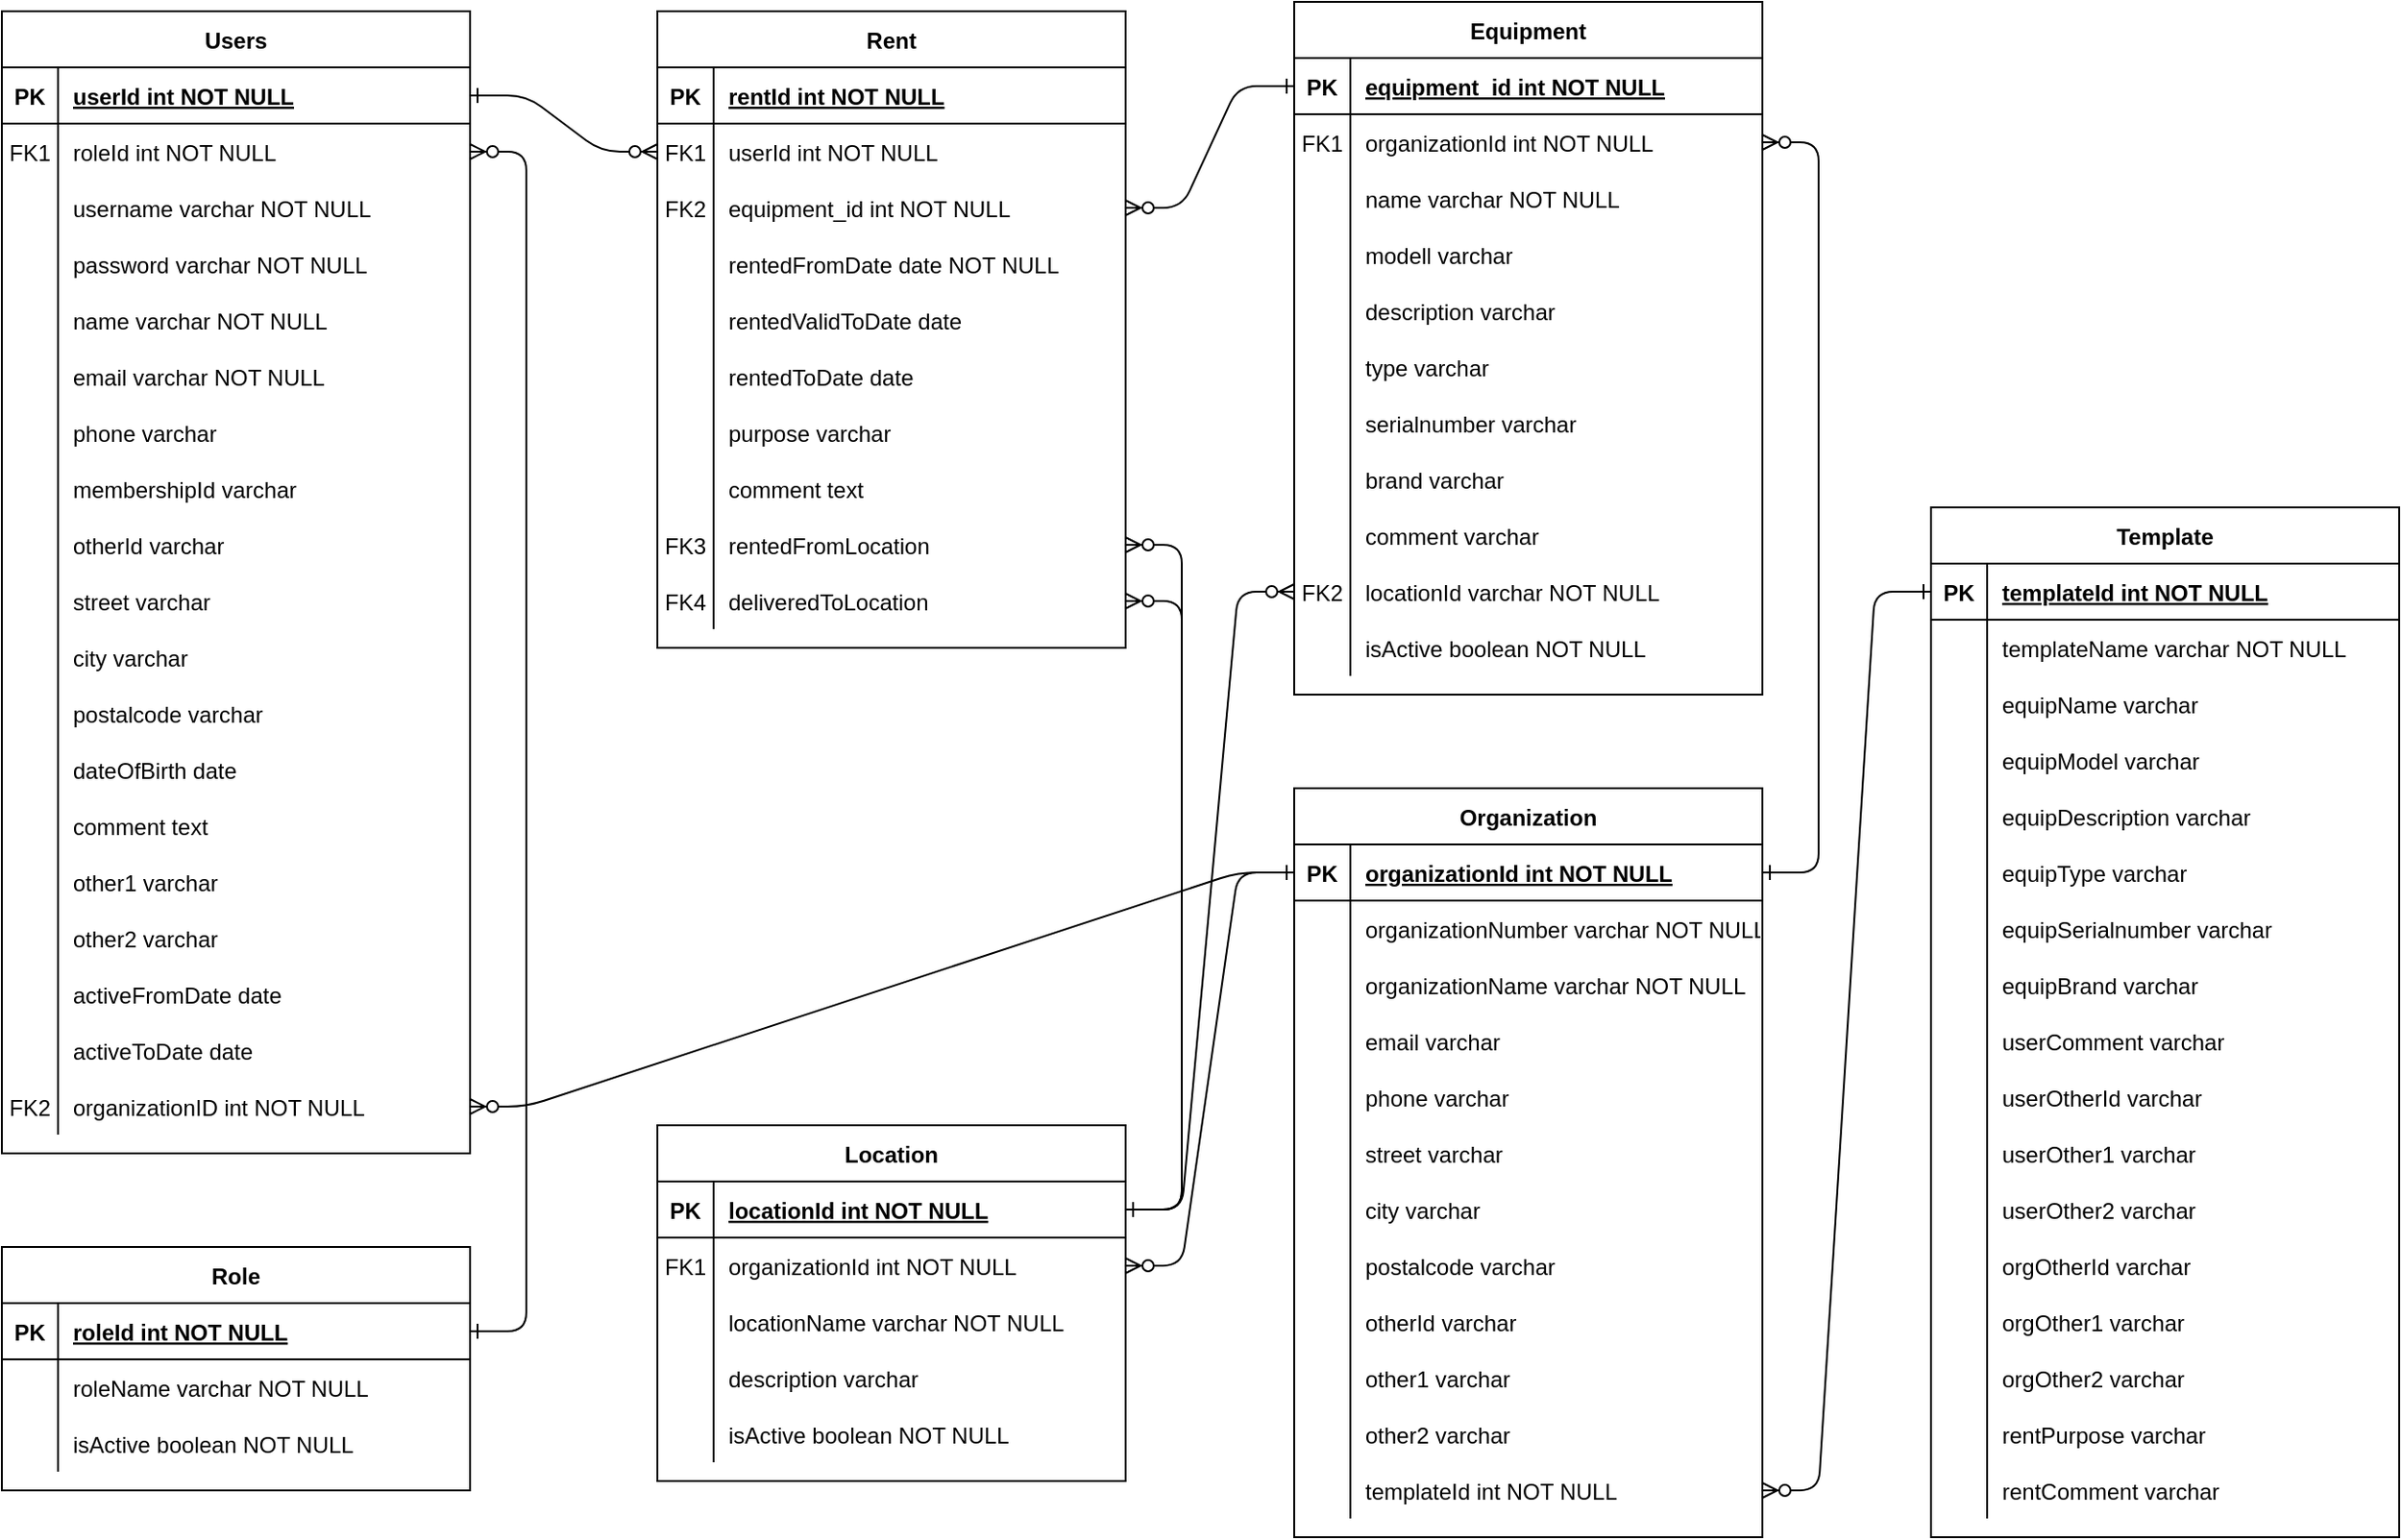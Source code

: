 <mxfile version="20.8.23" type="github">
  <diagram id="R2lEEEUBdFMjLlhIrx00" name="Page-1">
    <mxGraphModel dx="1478" dy="1106" grid="1" gridSize="10" guides="1" tooltips="1" connect="1" arrows="1" fold="1" page="1" pageScale="1" pageWidth="850" pageHeight="1100" math="0" shadow="0" extFonts="Permanent Marker^https://fonts.googleapis.com/css?family=Permanent+Marker">
      <root>
        <mxCell id="0" />
        <mxCell id="1" parent="0" />
        <mxCell id="C-vyLk0tnHw3VtMMgP7b-1" value="" style="edgeStyle=entityRelationEdgeStyle;endArrow=ERzeroToMany;startArrow=ERone;endFill=1;startFill=0;" parent="1" source="C-vyLk0tnHw3VtMMgP7b-24" target="C-vyLk0tnHw3VtMMgP7b-6" edge="1">
          <mxGeometry width="100" height="100" relative="1" as="geometry">
            <mxPoint x="-60" y="705" as="sourcePoint" />
            <mxPoint x="40" y="605" as="targetPoint" />
          </mxGeometry>
        </mxCell>
        <mxCell id="C-vyLk0tnHw3VtMMgP7b-12" value="" style="edgeStyle=entityRelationEdgeStyle;endArrow=ERzeroToMany;startArrow=ERone;endFill=1;startFill=0;" parent="1" source="C-vyLk0tnHw3VtMMgP7b-3" target="C-vyLk0tnHw3VtMMgP7b-17" edge="1">
          <mxGeometry width="100" height="100" relative="1" as="geometry">
            <mxPoint y="165" as="sourcePoint" />
            <mxPoint x="60" y="190" as="targetPoint" />
          </mxGeometry>
        </mxCell>
        <mxCell id="C-vyLk0tnHw3VtMMgP7b-2" value="Users" style="shape=table;startSize=30;container=1;collapsible=1;childLayout=tableLayout;fixedRows=1;rowLines=0;fontStyle=1;align=center;resizeLast=1;" parent="1" vertex="1">
          <mxGeometry x="50" y="105" width="250" height="610" as="geometry" />
        </mxCell>
        <mxCell id="C-vyLk0tnHw3VtMMgP7b-3" value="" style="shape=partialRectangle;collapsible=0;dropTarget=0;pointerEvents=0;fillColor=none;points=[[0,0.5],[1,0.5]];portConstraint=eastwest;top=0;left=0;right=0;bottom=1;" parent="C-vyLk0tnHw3VtMMgP7b-2" vertex="1">
          <mxGeometry y="30" width="250" height="30" as="geometry" />
        </mxCell>
        <mxCell id="C-vyLk0tnHw3VtMMgP7b-4" value="PK" style="shape=partialRectangle;overflow=hidden;connectable=0;fillColor=none;top=0;left=0;bottom=0;right=0;fontStyle=1;" parent="C-vyLk0tnHw3VtMMgP7b-3" vertex="1">
          <mxGeometry width="30" height="30" as="geometry">
            <mxRectangle width="30" height="30" as="alternateBounds" />
          </mxGeometry>
        </mxCell>
        <mxCell id="C-vyLk0tnHw3VtMMgP7b-5" value="userId int NOT NULL " style="shape=partialRectangle;overflow=hidden;connectable=0;fillColor=none;top=0;left=0;bottom=0;right=0;align=left;spacingLeft=6;fontStyle=5;" parent="C-vyLk0tnHw3VtMMgP7b-3" vertex="1">
          <mxGeometry x="30" width="220" height="30" as="geometry">
            <mxRectangle width="220" height="30" as="alternateBounds" />
          </mxGeometry>
        </mxCell>
        <mxCell id="C-vyLk0tnHw3VtMMgP7b-6" value="" style="shape=partialRectangle;collapsible=0;dropTarget=0;pointerEvents=0;fillColor=none;points=[[0,0.5],[1,0.5]];portConstraint=eastwest;top=0;left=0;right=0;bottom=0;" parent="C-vyLk0tnHw3VtMMgP7b-2" vertex="1">
          <mxGeometry y="60" width="250" height="30" as="geometry" />
        </mxCell>
        <mxCell id="C-vyLk0tnHw3VtMMgP7b-7" value="FK1" style="shape=partialRectangle;overflow=hidden;connectable=0;fillColor=none;top=0;left=0;bottom=0;right=0;" parent="C-vyLk0tnHw3VtMMgP7b-6" vertex="1">
          <mxGeometry width="30" height="30" as="geometry">
            <mxRectangle width="30" height="30" as="alternateBounds" />
          </mxGeometry>
        </mxCell>
        <mxCell id="C-vyLk0tnHw3VtMMgP7b-8" value="roleId int NOT NULL" style="shape=partialRectangle;overflow=hidden;connectable=0;fillColor=none;top=0;left=0;bottom=0;right=0;align=left;spacingLeft=6;" parent="C-vyLk0tnHw3VtMMgP7b-6" vertex="1">
          <mxGeometry x="30" width="220" height="30" as="geometry">
            <mxRectangle width="220" height="30" as="alternateBounds" />
          </mxGeometry>
        </mxCell>
        <mxCell id="C-vyLk0tnHw3VtMMgP7b-9" value="" style="shape=partialRectangle;collapsible=0;dropTarget=0;pointerEvents=0;fillColor=none;points=[[0,0.5],[1,0.5]];portConstraint=eastwest;top=0;left=0;right=0;bottom=0;" parent="C-vyLk0tnHw3VtMMgP7b-2" vertex="1">
          <mxGeometry y="90" width="250" height="30" as="geometry" />
        </mxCell>
        <mxCell id="C-vyLk0tnHw3VtMMgP7b-10" value="" style="shape=partialRectangle;overflow=hidden;connectable=0;fillColor=none;top=0;left=0;bottom=0;right=0;" parent="C-vyLk0tnHw3VtMMgP7b-9" vertex="1">
          <mxGeometry width="30" height="30" as="geometry">
            <mxRectangle width="30" height="30" as="alternateBounds" />
          </mxGeometry>
        </mxCell>
        <mxCell id="C-vyLk0tnHw3VtMMgP7b-11" value="username varchar NOT NULL" style="shape=partialRectangle;overflow=hidden;connectable=0;fillColor=none;top=0;left=0;bottom=0;right=0;align=left;spacingLeft=6;" parent="C-vyLk0tnHw3VtMMgP7b-9" vertex="1">
          <mxGeometry x="30" width="220" height="30" as="geometry">
            <mxRectangle width="220" height="30" as="alternateBounds" />
          </mxGeometry>
        </mxCell>
        <mxCell id="Ecj1OCsogc1R6GQxN4eZ-2" value="" style="shape=partialRectangle;collapsible=0;dropTarget=0;pointerEvents=0;fillColor=none;points=[[0,0.5],[1,0.5]];portConstraint=eastwest;top=0;left=0;right=0;bottom=0;" parent="C-vyLk0tnHw3VtMMgP7b-2" vertex="1">
          <mxGeometry y="120" width="250" height="30" as="geometry" />
        </mxCell>
        <mxCell id="Ecj1OCsogc1R6GQxN4eZ-3" value="" style="shape=partialRectangle;overflow=hidden;connectable=0;fillColor=none;top=0;left=0;bottom=0;right=0;" parent="Ecj1OCsogc1R6GQxN4eZ-2" vertex="1">
          <mxGeometry width="30" height="30" as="geometry">
            <mxRectangle width="30" height="30" as="alternateBounds" />
          </mxGeometry>
        </mxCell>
        <mxCell id="Ecj1OCsogc1R6GQxN4eZ-4" value="password varchar NOT NULL" style="shape=partialRectangle;overflow=hidden;connectable=0;fillColor=none;top=0;left=0;bottom=0;right=0;align=left;spacingLeft=6;" parent="Ecj1OCsogc1R6GQxN4eZ-2" vertex="1">
          <mxGeometry x="30" width="220" height="30" as="geometry">
            <mxRectangle width="220" height="30" as="alternateBounds" />
          </mxGeometry>
        </mxCell>
        <mxCell id="Ecj1OCsogc1R6GQxN4eZ-18" value="" style="shape=partialRectangle;collapsible=0;dropTarget=0;pointerEvents=0;fillColor=none;points=[[0,0.5],[1,0.5]];portConstraint=eastwest;top=0;left=0;right=0;bottom=0;" parent="C-vyLk0tnHw3VtMMgP7b-2" vertex="1">
          <mxGeometry y="150" width="250" height="30" as="geometry" />
        </mxCell>
        <mxCell id="Ecj1OCsogc1R6GQxN4eZ-19" value="" style="shape=partialRectangle;overflow=hidden;connectable=0;fillColor=none;top=0;left=0;bottom=0;right=0;" parent="Ecj1OCsogc1R6GQxN4eZ-18" vertex="1">
          <mxGeometry width="30" height="30" as="geometry">
            <mxRectangle width="30" height="30" as="alternateBounds" />
          </mxGeometry>
        </mxCell>
        <mxCell id="Ecj1OCsogc1R6GQxN4eZ-20" value="name varchar NOT NULL" style="shape=partialRectangle;overflow=hidden;connectable=0;fillColor=none;top=0;left=0;bottom=0;right=0;align=left;spacingLeft=6;" parent="Ecj1OCsogc1R6GQxN4eZ-18" vertex="1">
          <mxGeometry x="30" width="220" height="30" as="geometry">
            <mxRectangle width="220" height="30" as="alternateBounds" />
          </mxGeometry>
        </mxCell>
        <mxCell id="Ecj1OCsogc1R6GQxN4eZ-21" value="" style="shape=partialRectangle;collapsible=0;dropTarget=0;pointerEvents=0;fillColor=none;points=[[0,0.5],[1,0.5]];portConstraint=eastwest;top=0;left=0;right=0;bottom=0;" parent="C-vyLk0tnHw3VtMMgP7b-2" vertex="1">
          <mxGeometry y="180" width="250" height="30" as="geometry" />
        </mxCell>
        <mxCell id="Ecj1OCsogc1R6GQxN4eZ-22" value="" style="shape=partialRectangle;overflow=hidden;connectable=0;fillColor=none;top=0;left=0;bottom=0;right=0;" parent="Ecj1OCsogc1R6GQxN4eZ-21" vertex="1">
          <mxGeometry width="30" height="30" as="geometry">
            <mxRectangle width="30" height="30" as="alternateBounds" />
          </mxGeometry>
        </mxCell>
        <mxCell id="Ecj1OCsogc1R6GQxN4eZ-23" value="email varchar NOT NULL" style="shape=partialRectangle;overflow=hidden;connectable=0;fillColor=none;top=0;left=0;bottom=0;right=0;align=left;spacingLeft=6;" parent="Ecj1OCsogc1R6GQxN4eZ-21" vertex="1">
          <mxGeometry x="30" width="220" height="30" as="geometry">
            <mxRectangle width="220" height="30" as="alternateBounds" />
          </mxGeometry>
        </mxCell>
        <mxCell id="Ecj1OCsogc1R6GQxN4eZ-24" value="" style="shape=partialRectangle;collapsible=0;dropTarget=0;pointerEvents=0;fillColor=none;points=[[0,0.5],[1,0.5]];portConstraint=eastwest;top=0;left=0;right=0;bottom=0;" parent="C-vyLk0tnHw3VtMMgP7b-2" vertex="1">
          <mxGeometry y="210" width="250" height="30" as="geometry" />
        </mxCell>
        <mxCell id="Ecj1OCsogc1R6GQxN4eZ-25" value="" style="shape=partialRectangle;overflow=hidden;connectable=0;fillColor=none;top=0;left=0;bottom=0;right=0;" parent="Ecj1OCsogc1R6GQxN4eZ-24" vertex="1">
          <mxGeometry width="30" height="30" as="geometry">
            <mxRectangle width="30" height="30" as="alternateBounds" />
          </mxGeometry>
        </mxCell>
        <mxCell id="Ecj1OCsogc1R6GQxN4eZ-26" value="phone varchar" style="shape=partialRectangle;overflow=hidden;connectable=0;fillColor=none;top=0;left=0;bottom=0;right=0;align=left;spacingLeft=6;" parent="Ecj1OCsogc1R6GQxN4eZ-24" vertex="1">
          <mxGeometry x="30" width="220" height="30" as="geometry">
            <mxRectangle width="220" height="30" as="alternateBounds" />
          </mxGeometry>
        </mxCell>
        <mxCell id="Ecj1OCsogc1R6GQxN4eZ-49" value="" style="shape=partialRectangle;collapsible=0;dropTarget=0;pointerEvents=0;fillColor=none;points=[[0,0.5],[1,0.5]];portConstraint=eastwest;top=0;left=0;right=0;bottom=0;" parent="C-vyLk0tnHw3VtMMgP7b-2" vertex="1">
          <mxGeometry y="240" width="250" height="30" as="geometry" />
        </mxCell>
        <mxCell id="Ecj1OCsogc1R6GQxN4eZ-50" value="" style="shape=partialRectangle;overflow=hidden;connectable=0;fillColor=none;top=0;left=0;bottom=0;right=0;" parent="Ecj1OCsogc1R6GQxN4eZ-49" vertex="1">
          <mxGeometry width="30" height="30" as="geometry">
            <mxRectangle width="30" height="30" as="alternateBounds" />
          </mxGeometry>
        </mxCell>
        <mxCell id="Ecj1OCsogc1R6GQxN4eZ-51" value="membershipId varchar" style="shape=partialRectangle;overflow=hidden;connectable=0;fillColor=none;top=0;left=0;bottom=0;right=0;align=left;spacingLeft=6;" parent="Ecj1OCsogc1R6GQxN4eZ-49" vertex="1">
          <mxGeometry x="30" width="220" height="30" as="geometry">
            <mxRectangle width="220" height="30" as="alternateBounds" />
          </mxGeometry>
        </mxCell>
        <mxCell id="Ecj1OCsogc1R6GQxN4eZ-52" value="" style="shape=partialRectangle;collapsible=0;dropTarget=0;pointerEvents=0;fillColor=none;points=[[0,0.5],[1,0.5]];portConstraint=eastwest;top=0;left=0;right=0;bottom=0;" parent="C-vyLk0tnHw3VtMMgP7b-2" vertex="1">
          <mxGeometry y="270" width="250" height="30" as="geometry" />
        </mxCell>
        <mxCell id="Ecj1OCsogc1R6GQxN4eZ-53" value="" style="shape=partialRectangle;overflow=hidden;connectable=0;fillColor=none;top=0;left=0;bottom=0;right=0;" parent="Ecj1OCsogc1R6GQxN4eZ-52" vertex="1">
          <mxGeometry width="30" height="30" as="geometry">
            <mxRectangle width="30" height="30" as="alternateBounds" />
          </mxGeometry>
        </mxCell>
        <mxCell id="Ecj1OCsogc1R6GQxN4eZ-54" value="otherId varchar" style="shape=partialRectangle;overflow=hidden;connectable=0;fillColor=none;top=0;left=0;bottom=0;right=0;align=left;spacingLeft=6;" parent="Ecj1OCsogc1R6GQxN4eZ-52" vertex="1">
          <mxGeometry x="30" width="220" height="30" as="geometry">
            <mxRectangle width="220" height="30" as="alternateBounds" />
          </mxGeometry>
        </mxCell>
        <mxCell id="Ecj1OCsogc1R6GQxN4eZ-55" value="" style="shape=partialRectangle;collapsible=0;dropTarget=0;pointerEvents=0;fillColor=none;points=[[0,0.5],[1,0.5]];portConstraint=eastwest;top=0;left=0;right=0;bottom=0;" parent="C-vyLk0tnHw3VtMMgP7b-2" vertex="1">
          <mxGeometry y="300" width="250" height="30" as="geometry" />
        </mxCell>
        <mxCell id="Ecj1OCsogc1R6GQxN4eZ-56" value="" style="shape=partialRectangle;overflow=hidden;connectable=0;fillColor=none;top=0;left=0;bottom=0;right=0;" parent="Ecj1OCsogc1R6GQxN4eZ-55" vertex="1">
          <mxGeometry width="30" height="30" as="geometry">
            <mxRectangle width="30" height="30" as="alternateBounds" />
          </mxGeometry>
        </mxCell>
        <mxCell id="Ecj1OCsogc1R6GQxN4eZ-57" value="street varchar" style="shape=partialRectangle;overflow=hidden;connectable=0;fillColor=none;top=0;left=0;bottom=0;right=0;align=left;spacingLeft=6;" parent="Ecj1OCsogc1R6GQxN4eZ-55" vertex="1">
          <mxGeometry x="30" width="220" height="30" as="geometry">
            <mxRectangle width="220" height="30" as="alternateBounds" />
          </mxGeometry>
        </mxCell>
        <mxCell id="Ecj1OCsogc1R6GQxN4eZ-58" value="" style="shape=partialRectangle;collapsible=0;dropTarget=0;pointerEvents=0;fillColor=none;points=[[0,0.5],[1,0.5]];portConstraint=eastwest;top=0;left=0;right=0;bottom=0;" parent="C-vyLk0tnHw3VtMMgP7b-2" vertex="1">
          <mxGeometry y="330" width="250" height="30" as="geometry" />
        </mxCell>
        <mxCell id="Ecj1OCsogc1R6GQxN4eZ-59" value="" style="shape=partialRectangle;overflow=hidden;connectable=0;fillColor=none;top=0;left=0;bottom=0;right=0;" parent="Ecj1OCsogc1R6GQxN4eZ-58" vertex="1">
          <mxGeometry width="30" height="30" as="geometry">
            <mxRectangle width="30" height="30" as="alternateBounds" />
          </mxGeometry>
        </mxCell>
        <mxCell id="Ecj1OCsogc1R6GQxN4eZ-60" value="city varchar" style="shape=partialRectangle;overflow=hidden;connectable=0;fillColor=none;top=0;left=0;bottom=0;right=0;align=left;spacingLeft=6;" parent="Ecj1OCsogc1R6GQxN4eZ-58" vertex="1">
          <mxGeometry x="30" width="220" height="30" as="geometry">
            <mxRectangle width="220" height="30" as="alternateBounds" />
          </mxGeometry>
        </mxCell>
        <mxCell id="Ecj1OCsogc1R6GQxN4eZ-61" value="" style="shape=partialRectangle;collapsible=0;dropTarget=0;pointerEvents=0;fillColor=none;points=[[0,0.5],[1,0.5]];portConstraint=eastwest;top=0;left=0;right=0;bottom=0;" parent="C-vyLk0tnHw3VtMMgP7b-2" vertex="1">
          <mxGeometry y="360" width="250" height="30" as="geometry" />
        </mxCell>
        <mxCell id="Ecj1OCsogc1R6GQxN4eZ-62" value="" style="shape=partialRectangle;overflow=hidden;connectable=0;fillColor=none;top=0;left=0;bottom=0;right=0;" parent="Ecj1OCsogc1R6GQxN4eZ-61" vertex="1">
          <mxGeometry width="30" height="30" as="geometry">
            <mxRectangle width="30" height="30" as="alternateBounds" />
          </mxGeometry>
        </mxCell>
        <mxCell id="Ecj1OCsogc1R6GQxN4eZ-63" value="postalcode varchar" style="shape=partialRectangle;overflow=hidden;connectable=0;fillColor=none;top=0;left=0;bottom=0;right=0;align=left;spacingLeft=6;" parent="Ecj1OCsogc1R6GQxN4eZ-61" vertex="1">
          <mxGeometry x="30" width="220" height="30" as="geometry">
            <mxRectangle width="220" height="30" as="alternateBounds" />
          </mxGeometry>
        </mxCell>
        <mxCell id="Ecj1OCsogc1R6GQxN4eZ-64" value="" style="shape=partialRectangle;collapsible=0;dropTarget=0;pointerEvents=0;fillColor=none;points=[[0,0.5],[1,0.5]];portConstraint=eastwest;top=0;left=0;right=0;bottom=0;" parent="C-vyLk0tnHw3VtMMgP7b-2" vertex="1">
          <mxGeometry y="390" width="250" height="30" as="geometry" />
        </mxCell>
        <mxCell id="Ecj1OCsogc1R6GQxN4eZ-65" value="" style="shape=partialRectangle;overflow=hidden;connectable=0;fillColor=none;top=0;left=0;bottom=0;right=0;" parent="Ecj1OCsogc1R6GQxN4eZ-64" vertex="1">
          <mxGeometry width="30" height="30" as="geometry">
            <mxRectangle width="30" height="30" as="alternateBounds" />
          </mxGeometry>
        </mxCell>
        <mxCell id="Ecj1OCsogc1R6GQxN4eZ-66" value="dateOfBirth date" style="shape=partialRectangle;overflow=hidden;connectable=0;fillColor=none;top=0;left=0;bottom=0;right=0;align=left;spacingLeft=6;" parent="Ecj1OCsogc1R6GQxN4eZ-64" vertex="1">
          <mxGeometry x="30" width="220" height="30" as="geometry">
            <mxRectangle width="220" height="30" as="alternateBounds" />
          </mxGeometry>
        </mxCell>
        <mxCell id="Ecj1OCsogc1R6GQxN4eZ-67" value="" style="shape=partialRectangle;collapsible=0;dropTarget=0;pointerEvents=0;fillColor=none;points=[[0,0.5],[1,0.5]];portConstraint=eastwest;top=0;left=0;right=0;bottom=0;" parent="C-vyLk0tnHw3VtMMgP7b-2" vertex="1">
          <mxGeometry y="420" width="250" height="30" as="geometry" />
        </mxCell>
        <mxCell id="Ecj1OCsogc1R6GQxN4eZ-68" value="" style="shape=partialRectangle;overflow=hidden;connectable=0;fillColor=none;top=0;left=0;bottom=0;right=0;" parent="Ecj1OCsogc1R6GQxN4eZ-67" vertex="1">
          <mxGeometry width="30" height="30" as="geometry">
            <mxRectangle width="30" height="30" as="alternateBounds" />
          </mxGeometry>
        </mxCell>
        <mxCell id="Ecj1OCsogc1R6GQxN4eZ-69" value="comment text" style="shape=partialRectangle;overflow=hidden;connectable=0;fillColor=none;top=0;left=0;bottom=0;right=0;align=left;spacingLeft=6;" parent="Ecj1OCsogc1R6GQxN4eZ-67" vertex="1">
          <mxGeometry x="30" width="220" height="30" as="geometry">
            <mxRectangle width="220" height="30" as="alternateBounds" />
          </mxGeometry>
        </mxCell>
        <mxCell id="Ecj1OCsogc1R6GQxN4eZ-70" value="" style="shape=partialRectangle;collapsible=0;dropTarget=0;pointerEvents=0;fillColor=none;points=[[0,0.5],[1,0.5]];portConstraint=eastwest;top=0;left=0;right=0;bottom=0;" parent="C-vyLk0tnHw3VtMMgP7b-2" vertex="1">
          <mxGeometry y="450" width="250" height="30" as="geometry" />
        </mxCell>
        <mxCell id="Ecj1OCsogc1R6GQxN4eZ-71" value="" style="shape=partialRectangle;overflow=hidden;connectable=0;fillColor=none;top=0;left=0;bottom=0;right=0;" parent="Ecj1OCsogc1R6GQxN4eZ-70" vertex="1">
          <mxGeometry width="30" height="30" as="geometry">
            <mxRectangle width="30" height="30" as="alternateBounds" />
          </mxGeometry>
        </mxCell>
        <mxCell id="Ecj1OCsogc1R6GQxN4eZ-72" value="other1 varchar" style="shape=partialRectangle;overflow=hidden;connectable=0;fillColor=none;top=0;left=0;bottom=0;right=0;align=left;spacingLeft=6;" parent="Ecj1OCsogc1R6GQxN4eZ-70" vertex="1">
          <mxGeometry x="30" width="220" height="30" as="geometry">
            <mxRectangle width="220" height="30" as="alternateBounds" />
          </mxGeometry>
        </mxCell>
        <mxCell id="Ecj1OCsogc1R6GQxN4eZ-119" value="" style="shape=partialRectangle;collapsible=0;dropTarget=0;pointerEvents=0;fillColor=none;points=[[0,0.5],[1,0.5]];portConstraint=eastwest;top=0;left=0;right=0;bottom=0;" parent="C-vyLk0tnHw3VtMMgP7b-2" vertex="1">
          <mxGeometry y="480" width="250" height="30" as="geometry" />
        </mxCell>
        <mxCell id="Ecj1OCsogc1R6GQxN4eZ-120" value="" style="shape=partialRectangle;overflow=hidden;connectable=0;fillColor=none;top=0;left=0;bottom=0;right=0;" parent="Ecj1OCsogc1R6GQxN4eZ-119" vertex="1">
          <mxGeometry width="30" height="30" as="geometry">
            <mxRectangle width="30" height="30" as="alternateBounds" />
          </mxGeometry>
        </mxCell>
        <mxCell id="Ecj1OCsogc1R6GQxN4eZ-121" value="other2 varchar" style="shape=partialRectangle;overflow=hidden;connectable=0;fillColor=none;top=0;left=0;bottom=0;right=0;align=left;spacingLeft=6;" parent="Ecj1OCsogc1R6GQxN4eZ-119" vertex="1">
          <mxGeometry x="30" width="220" height="30" as="geometry">
            <mxRectangle width="220" height="30" as="alternateBounds" />
          </mxGeometry>
        </mxCell>
        <mxCell id="Ecj1OCsogc1R6GQxN4eZ-122" value="" style="shape=partialRectangle;collapsible=0;dropTarget=0;pointerEvents=0;fillColor=none;points=[[0,0.5],[1,0.5]];portConstraint=eastwest;top=0;left=0;right=0;bottom=0;" parent="C-vyLk0tnHw3VtMMgP7b-2" vertex="1">
          <mxGeometry y="510" width="250" height="30" as="geometry" />
        </mxCell>
        <mxCell id="Ecj1OCsogc1R6GQxN4eZ-123" value="" style="shape=partialRectangle;overflow=hidden;connectable=0;fillColor=none;top=0;left=0;bottom=0;right=0;" parent="Ecj1OCsogc1R6GQxN4eZ-122" vertex="1">
          <mxGeometry width="30" height="30" as="geometry">
            <mxRectangle width="30" height="30" as="alternateBounds" />
          </mxGeometry>
        </mxCell>
        <mxCell id="Ecj1OCsogc1R6GQxN4eZ-124" value="activeFromDate date" style="shape=partialRectangle;overflow=hidden;connectable=0;fillColor=none;top=0;left=0;bottom=0;right=0;align=left;spacingLeft=6;" parent="Ecj1OCsogc1R6GQxN4eZ-122" vertex="1">
          <mxGeometry x="30" width="220" height="30" as="geometry">
            <mxRectangle width="220" height="30" as="alternateBounds" />
          </mxGeometry>
        </mxCell>
        <mxCell id="Ecj1OCsogc1R6GQxN4eZ-125" value="" style="shape=partialRectangle;collapsible=0;dropTarget=0;pointerEvents=0;fillColor=none;points=[[0,0.5],[1,0.5]];portConstraint=eastwest;top=0;left=0;right=0;bottom=0;" parent="C-vyLk0tnHw3VtMMgP7b-2" vertex="1">
          <mxGeometry y="540" width="250" height="30" as="geometry" />
        </mxCell>
        <mxCell id="Ecj1OCsogc1R6GQxN4eZ-126" value="" style="shape=partialRectangle;overflow=hidden;connectable=0;fillColor=none;top=0;left=0;bottom=0;right=0;" parent="Ecj1OCsogc1R6GQxN4eZ-125" vertex="1">
          <mxGeometry width="30" height="30" as="geometry">
            <mxRectangle width="30" height="30" as="alternateBounds" />
          </mxGeometry>
        </mxCell>
        <mxCell id="Ecj1OCsogc1R6GQxN4eZ-127" value="activeToDate date" style="shape=partialRectangle;overflow=hidden;connectable=0;fillColor=none;top=0;left=0;bottom=0;right=0;align=left;spacingLeft=6;" parent="Ecj1OCsogc1R6GQxN4eZ-125" vertex="1">
          <mxGeometry x="30" width="220" height="30" as="geometry">
            <mxRectangle width="220" height="30" as="alternateBounds" />
          </mxGeometry>
        </mxCell>
        <mxCell id="Ecj1OCsogc1R6GQxN4eZ-206" value="" style="shape=partialRectangle;collapsible=0;dropTarget=0;pointerEvents=0;fillColor=none;points=[[0,0.5],[1,0.5]];portConstraint=eastwest;top=0;left=0;right=0;bottom=0;" parent="C-vyLk0tnHw3VtMMgP7b-2" vertex="1">
          <mxGeometry y="570" width="250" height="30" as="geometry" />
        </mxCell>
        <mxCell id="Ecj1OCsogc1R6GQxN4eZ-207" value="FK2" style="shape=partialRectangle;overflow=hidden;connectable=0;fillColor=none;top=0;left=0;bottom=0;right=0;" parent="Ecj1OCsogc1R6GQxN4eZ-206" vertex="1">
          <mxGeometry width="30" height="30" as="geometry">
            <mxRectangle width="30" height="30" as="alternateBounds" />
          </mxGeometry>
        </mxCell>
        <mxCell id="Ecj1OCsogc1R6GQxN4eZ-208" value="organizationID int NOT NULL" style="shape=partialRectangle;overflow=hidden;connectable=0;fillColor=none;top=0;left=0;bottom=0;right=0;align=left;spacingLeft=6;" parent="Ecj1OCsogc1R6GQxN4eZ-206" vertex="1">
          <mxGeometry x="30" width="220" height="30" as="geometry">
            <mxRectangle width="220" height="30" as="alternateBounds" />
          </mxGeometry>
        </mxCell>
        <mxCell id="C-vyLk0tnHw3VtMMgP7b-13" value="Rent" style="shape=table;startSize=30;container=1;collapsible=1;childLayout=tableLayout;fixedRows=1;rowLines=0;fontStyle=1;align=center;resizeLast=1;" parent="1" vertex="1">
          <mxGeometry x="400" y="105" width="250" height="340" as="geometry" />
        </mxCell>
        <mxCell id="C-vyLk0tnHw3VtMMgP7b-14" value="" style="shape=partialRectangle;collapsible=0;dropTarget=0;pointerEvents=0;fillColor=none;points=[[0,0.5],[1,0.5]];portConstraint=eastwest;top=0;left=0;right=0;bottom=1;" parent="C-vyLk0tnHw3VtMMgP7b-13" vertex="1">
          <mxGeometry y="30" width="250" height="30" as="geometry" />
        </mxCell>
        <mxCell id="C-vyLk0tnHw3VtMMgP7b-15" value="PK" style="shape=partialRectangle;overflow=hidden;connectable=0;fillColor=none;top=0;left=0;bottom=0;right=0;fontStyle=1;" parent="C-vyLk0tnHw3VtMMgP7b-14" vertex="1">
          <mxGeometry width="30" height="30" as="geometry">
            <mxRectangle width="30" height="30" as="alternateBounds" />
          </mxGeometry>
        </mxCell>
        <mxCell id="C-vyLk0tnHw3VtMMgP7b-16" value="rentId int NOT NULL " style="shape=partialRectangle;overflow=hidden;connectable=0;fillColor=none;top=0;left=0;bottom=0;right=0;align=left;spacingLeft=6;fontStyle=5;" parent="C-vyLk0tnHw3VtMMgP7b-14" vertex="1">
          <mxGeometry x="30" width="220" height="30" as="geometry">
            <mxRectangle width="220" height="30" as="alternateBounds" />
          </mxGeometry>
        </mxCell>
        <mxCell id="C-vyLk0tnHw3VtMMgP7b-17" value="" style="shape=partialRectangle;collapsible=0;dropTarget=0;pointerEvents=0;fillColor=none;points=[[0,0.5],[1,0.5]];portConstraint=eastwest;top=0;left=0;right=0;bottom=0;" parent="C-vyLk0tnHw3VtMMgP7b-13" vertex="1">
          <mxGeometry y="60" width="250" height="30" as="geometry" />
        </mxCell>
        <mxCell id="C-vyLk0tnHw3VtMMgP7b-18" value="FK1" style="shape=partialRectangle;overflow=hidden;connectable=0;fillColor=none;top=0;left=0;bottom=0;right=0;" parent="C-vyLk0tnHw3VtMMgP7b-17" vertex="1">
          <mxGeometry width="30" height="30" as="geometry">
            <mxRectangle width="30" height="30" as="alternateBounds" />
          </mxGeometry>
        </mxCell>
        <mxCell id="C-vyLk0tnHw3VtMMgP7b-19" value="userId int NOT NULL" style="shape=partialRectangle;overflow=hidden;connectable=0;fillColor=none;top=0;left=0;bottom=0;right=0;align=left;spacingLeft=6;" parent="C-vyLk0tnHw3VtMMgP7b-17" vertex="1">
          <mxGeometry x="30" width="220" height="30" as="geometry">
            <mxRectangle width="220" height="30" as="alternateBounds" />
          </mxGeometry>
        </mxCell>
        <mxCell id="C-vyLk0tnHw3VtMMgP7b-20" value="" style="shape=partialRectangle;collapsible=0;dropTarget=0;pointerEvents=0;fillColor=none;points=[[0,0.5],[1,0.5]];portConstraint=eastwest;top=0;left=0;right=0;bottom=0;" parent="C-vyLk0tnHw3VtMMgP7b-13" vertex="1">
          <mxGeometry y="90" width="250" height="30" as="geometry" />
        </mxCell>
        <mxCell id="C-vyLk0tnHw3VtMMgP7b-21" value="FK2" style="shape=partialRectangle;overflow=hidden;connectable=0;fillColor=none;top=0;left=0;bottom=0;right=0;" parent="C-vyLk0tnHw3VtMMgP7b-20" vertex="1">
          <mxGeometry width="30" height="30" as="geometry">
            <mxRectangle width="30" height="30" as="alternateBounds" />
          </mxGeometry>
        </mxCell>
        <mxCell id="C-vyLk0tnHw3VtMMgP7b-22" value="equipment_id int NOT NULL" style="shape=partialRectangle;overflow=hidden;connectable=0;fillColor=none;top=0;left=0;bottom=0;right=0;align=left;spacingLeft=6;" parent="C-vyLk0tnHw3VtMMgP7b-20" vertex="1">
          <mxGeometry x="30" width="220" height="30" as="geometry">
            <mxRectangle width="220" height="30" as="alternateBounds" />
          </mxGeometry>
        </mxCell>
        <mxCell id="Ecj1OCsogc1R6GQxN4eZ-140" value="" style="shape=partialRectangle;collapsible=0;dropTarget=0;pointerEvents=0;fillColor=none;points=[[0,0.5],[1,0.5]];portConstraint=eastwest;top=0;left=0;right=0;bottom=0;" parent="C-vyLk0tnHw3VtMMgP7b-13" vertex="1">
          <mxGeometry y="120" width="250" height="30" as="geometry" />
        </mxCell>
        <mxCell id="Ecj1OCsogc1R6GQxN4eZ-141" value="" style="shape=partialRectangle;overflow=hidden;connectable=0;fillColor=none;top=0;left=0;bottom=0;right=0;" parent="Ecj1OCsogc1R6GQxN4eZ-140" vertex="1">
          <mxGeometry width="30" height="30" as="geometry">
            <mxRectangle width="30" height="30" as="alternateBounds" />
          </mxGeometry>
        </mxCell>
        <mxCell id="Ecj1OCsogc1R6GQxN4eZ-142" value="rentedFromDate date NOT NULL" style="shape=partialRectangle;overflow=hidden;connectable=0;fillColor=none;top=0;left=0;bottom=0;right=0;align=left;spacingLeft=6;" parent="Ecj1OCsogc1R6GQxN4eZ-140" vertex="1">
          <mxGeometry x="30" width="220" height="30" as="geometry">
            <mxRectangle width="220" height="30" as="alternateBounds" />
          </mxGeometry>
        </mxCell>
        <mxCell id="oG867PU1ITBolQ7-ufae-32" value="" style="shape=partialRectangle;collapsible=0;dropTarget=0;pointerEvents=0;fillColor=none;points=[[0,0.5],[1,0.5]];portConstraint=eastwest;top=0;left=0;right=0;bottom=0;" parent="C-vyLk0tnHw3VtMMgP7b-13" vertex="1">
          <mxGeometry y="150" width="250" height="30" as="geometry" />
        </mxCell>
        <mxCell id="oG867PU1ITBolQ7-ufae-33" value="" style="shape=partialRectangle;overflow=hidden;connectable=0;fillColor=none;top=0;left=0;bottom=0;right=0;" parent="oG867PU1ITBolQ7-ufae-32" vertex="1">
          <mxGeometry width="30" height="30" as="geometry">
            <mxRectangle width="30" height="30" as="alternateBounds" />
          </mxGeometry>
        </mxCell>
        <mxCell id="oG867PU1ITBolQ7-ufae-34" value="rentedValidToDate date" style="shape=partialRectangle;overflow=hidden;connectable=0;fillColor=none;top=0;left=0;bottom=0;right=0;align=left;spacingLeft=6;" parent="oG867PU1ITBolQ7-ufae-32" vertex="1">
          <mxGeometry x="30" width="220" height="30" as="geometry">
            <mxRectangle width="220" height="30" as="alternateBounds" />
          </mxGeometry>
        </mxCell>
        <mxCell id="Ecj1OCsogc1R6GQxN4eZ-168" value="" style="shape=partialRectangle;collapsible=0;dropTarget=0;pointerEvents=0;fillColor=none;points=[[0,0.5],[1,0.5]];portConstraint=eastwest;top=0;left=0;right=0;bottom=0;" parent="C-vyLk0tnHw3VtMMgP7b-13" vertex="1">
          <mxGeometry y="180" width="250" height="30" as="geometry" />
        </mxCell>
        <mxCell id="Ecj1OCsogc1R6GQxN4eZ-169" value="" style="shape=partialRectangle;overflow=hidden;connectable=0;fillColor=none;top=0;left=0;bottom=0;right=0;" parent="Ecj1OCsogc1R6GQxN4eZ-168" vertex="1">
          <mxGeometry width="30" height="30" as="geometry">
            <mxRectangle width="30" height="30" as="alternateBounds" />
          </mxGeometry>
        </mxCell>
        <mxCell id="Ecj1OCsogc1R6GQxN4eZ-170" value="rentedToDate date" style="shape=partialRectangle;overflow=hidden;connectable=0;fillColor=none;top=0;left=0;bottom=0;right=0;align=left;spacingLeft=6;" parent="Ecj1OCsogc1R6GQxN4eZ-168" vertex="1">
          <mxGeometry x="30" width="220" height="30" as="geometry">
            <mxRectangle width="220" height="30" as="alternateBounds" />
          </mxGeometry>
        </mxCell>
        <mxCell id="oG867PU1ITBolQ7-ufae-1" value="" style="shape=partialRectangle;collapsible=0;dropTarget=0;pointerEvents=0;fillColor=none;points=[[0,0.5],[1,0.5]];portConstraint=eastwest;top=0;left=0;right=0;bottom=0;" parent="C-vyLk0tnHw3VtMMgP7b-13" vertex="1">
          <mxGeometry y="210" width="250" height="30" as="geometry" />
        </mxCell>
        <mxCell id="oG867PU1ITBolQ7-ufae-2" value="" style="shape=partialRectangle;overflow=hidden;connectable=0;fillColor=none;top=0;left=0;bottom=0;right=0;" parent="oG867PU1ITBolQ7-ufae-1" vertex="1">
          <mxGeometry width="30" height="30" as="geometry">
            <mxRectangle width="30" height="30" as="alternateBounds" />
          </mxGeometry>
        </mxCell>
        <mxCell id="oG867PU1ITBolQ7-ufae-3" value="purpose varchar" style="shape=partialRectangle;overflow=hidden;connectable=0;fillColor=none;top=0;left=0;bottom=0;right=0;align=left;spacingLeft=6;" parent="oG867PU1ITBolQ7-ufae-1" vertex="1">
          <mxGeometry x="30" width="220" height="30" as="geometry">
            <mxRectangle width="220" height="30" as="alternateBounds" />
          </mxGeometry>
        </mxCell>
        <mxCell id="Ecj1OCsogc1R6GQxN4eZ-146" value="" style="shape=partialRectangle;collapsible=0;dropTarget=0;pointerEvents=0;fillColor=none;points=[[0,0.5],[1,0.5]];portConstraint=eastwest;top=0;left=0;right=0;bottom=0;" parent="C-vyLk0tnHw3VtMMgP7b-13" vertex="1">
          <mxGeometry y="240" width="250" height="30" as="geometry" />
        </mxCell>
        <mxCell id="Ecj1OCsogc1R6GQxN4eZ-147" value="" style="shape=partialRectangle;overflow=hidden;connectable=0;fillColor=none;top=0;left=0;bottom=0;right=0;" parent="Ecj1OCsogc1R6GQxN4eZ-146" vertex="1">
          <mxGeometry width="30" height="30" as="geometry">
            <mxRectangle width="30" height="30" as="alternateBounds" />
          </mxGeometry>
        </mxCell>
        <mxCell id="Ecj1OCsogc1R6GQxN4eZ-148" value="comment text" style="shape=partialRectangle;overflow=hidden;connectable=0;fillColor=none;top=0;left=0;bottom=0;right=0;align=left;spacingLeft=6;" parent="Ecj1OCsogc1R6GQxN4eZ-146" vertex="1">
          <mxGeometry x="30" width="220" height="30" as="geometry">
            <mxRectangle width="220" height="30" as="alternateBounds" />
          </mxGeometry>
        </mxCell>
        <mxCell id="Ecj1OCsogc1R6GQxN4eZ-143" value="" style="shape=partialRectangle;collapsible=0;dropTarget=0;pointerEvents=0;fillColor=none;points=[[0,0.5],[1,0.5]];portConstraint=eastwest;top=0;left=0;right=0;bottom=0;" parent="C-vyLk0tnHw3VtMMgP7b-13" vertex="1">
          <mxGeometry y="270" width="250" height="30" as="geometry" />
        </mxCell>
        <mxCell id="Ecj1OCsogc1R6GQxN4eZ-144" value="FK3" style="shape=partialRectangle;overflow=hidden;connectable=0;fillColor=none;top=0;left=0;bottom=0;right=0;" parent="Ecj1OCsogc1R6GQxN4eZ-143" vertex="1">
          <mxGeometry width="30" height="30" as="geometry">
            <mxRectangle width="30" height="30" as="alternateBounds" />
          </mxGeometry>
        </mxCell>
        <mxCell id="Ecj1OCsogc1R6GQxN4eZ-145" value="rentedFromLocation" style="shape=partialRectangle;overflow=hidden;connectable=0;fillColor=none;top=0;left=0;bottom=0;right=0;align=left;spacingLeft=6;" parent="Ecj1OCsogc1R6GQxN4eZ-143" vertex="1">
          <mxGeometry x="30" width="220" height="30" as="geometry">
            <mxRectangle width="220" height="30" as="alternateBounds" />
          </mxGeometry>
        </mxCell>
        <mxCell id="Ecj1OCsogc1R6GQxN4eZ-193" value="" style="shape=partialRectangle;collapsible=0;dropTarget=0;pointerEvents=0;fillColor=none;points=[[0,0.5],[1,0.5]];portConstraint=eastwest;top=0;left=0;right=0;bottom=0;" parent="C-vyLk0tnHw3VtMMgP7b-13" vertex="1">
          <mxGeometry y="300" width="250" height="30" as="geometry" />
        </mxCell>
        <mxCell id="Ecj1OCsogc1R6GQxN4eZ-194" value="FK4" style="shape=partialRectangle;overflow=hidden;connectable=0;fillColor=none;top=0;left=0;bottom=0;right=0;" parent="Ecj1OCsogc1R6GQxN4eZ-193" vertex="1">
          <mxGeometry width="30" height="30" as="geometry">
            <mxRectangle width="30" height="30" as="alternateBounds" />
          </mxGeometry>
        </mxCell>
        <mxCell id="Ecj1OCsogc1R6GQxN4eZ-195" value="deliveredToLocation" style="shape=partialRectangle;overflow=hidden;connectable=0;fillColor=none;top=0;left=0;bottom=0;right=0;align=left;spacingLeft=6;" parent="Ecj1OCsogc1R6GQxN4eZ-193" vertex="1">
          <mxGeometry x="30" width="220" height="30" as="geometry">
            <mxRectangle width="220" height="30" as="alternateBounds" />
          </mxGeometry>
        </mxCell>
        <mxCell id="C-vyLk0tnHw3VtMMgP7b-23" value="Role" style="shape=table;startSize=30;container=1;collapsible=1;childLayout=tableLayout;fixedRows=1;rowLines=0;fontStyle=1;align=center;resizeLast=1;" parent="1" vertex="1">
          <mxGeometry x="50" y="765" width="250" height="130" as="geometry" />
        </mxCell>
        <mxCell id="C-vyLk0tnHw3VtMMgP7b-24" value="" style="shape=partialRectangle;collapsible=0;dropTarget=0;pointerEvents=0;fillColor=none;points=[[0,0.5],[1,0.5]];portConstraint=eastwest;top=0;left=0;right=0;bottom=1;" parent="C-vyLk0tnHw3VtMMgP7b-23" vertex="1">
          <mxGeometry y="30" width="250" height="30" as="geometry" />
        </mxCell>
        <mxCell id="C-vyLk0tnHw3VtMMgP7b-25" value="PK" style="shape=partialRectangle;overflow=hidden;connectable=0;fillColor=none;top=0;left=0;bottom=0;right=0;fontStyle=1;" parent="C-vyLk0tnHw3VtMMgP7b-24" vertex="1">
          <mxGeometry width="30" height="30" as="geometry">
            <mxRectangle width="30" height="30" as="alternateBounds" />
          </mxGeometry>
        </mxCell>
        <mxCell id="C-vyLk0tnHw3VtMMgP7b-26" value="roleId int NOT NULL " style="shape=partialRectangle;overflow=hidden;connectable=0;fillColor=none;top=0;left=0;bottom=0;right=0;align=left;spacingLeft=6;fontStyle=5;" parent="C-vyLk0tnHw3VtMMgP7b-24" vertex="1">
          <mxGeometry x="30" width="220" height="30" as="geometry">
            <mxRectangle width="220" height="30" as="alternateBounds" />
          </mxGeometry>
        </mxCell>
        <mxCell id="C-vyLk0tnHw3VtMMgP7b-27" value="" style="shape=partialRectangle;collapsible=0;dropTarget=0;pointerEvents=0;fillColor=none;points=[[0,0.5],[1,0.5]];portConstraint=eastwest;top=0;left=0;right=0;bottom=0;" parent="C-vyLk0tnHw3VtMMgP7b-23" vertex="1">
          <mxGeometry y="60" width="250" height="30" as="geometry" />
        </mxCell>
        <mxCell id="C-vyLk0tnHw3VtMMgP7b-28" value="" style="shape=partialRectangle;overflow=hidden;connectable=0;fillColor=none;top=0;left=0;bottom=0;right=0;" parent="C-vyLk0tnHw3VtMMgP7b-27" vertex="1">
          <mxGeometry width="30" height="30" as="geometry">
            <mxRectangle width="30" height="30" as="alternateBounds" />
          </mxGeometry>
        </mxCell>
        <mxCell id="C-vyLk0tnHw3VtMMgP7b-29" value="roleName varchar NOT NULL" style="shape=partialRectangle;overflow=hidden;connectable=0;fillColor=none;top=0;left=0;bottom=0;right=0;align=left;spacingLeft=6;" parent="C-vyLk0tnHw3VtMMgP7b-27" vertex="1">
          <mxGeometry x="30" width="220" height="30" as="geometry">
            <mxRectangle width="220" height="30" as="alternateBounds" />
          </mxGeometry>
        </mxCell>
        <mxCell id="Ecj1OCsogc1R6GQxN4eZ-340" value="" style="shape=partialRectangle;collapsible=0;dropTarget=0;pointerEvents=0;fillColor=none;points=[[0,0.5],[1,0.5]];portConstraint=eastwest;top=0;left=0;right=0;bottom=0;" parent="C-vyLk0tnHw3VtMMgP7b-23" vertex="1">
          <mxGeometry y="90" width="250" height="30" as="geometry" />
        </mxCell>
        <mxCell id="Ecj1OCsogc1R6GQxN4eZ-341" value="" style="shape=partialRectangle;overflow=hidden;connectable=0;fillColor=none;top=0;left=0;bottom=0;right=0;" parent="Ecj1OCsogc1R6GQxN4eZ-340" vertex="1">
          <mxGeometry width="30" height="30" as="geometry">
            <mxRectangle width="30" height="30" as="alternateBounds" />
          </mxGeometry>
        </mxCell>
        <mxCell id="Ecj1OCsogc1R6GQxN4eZ-342" value="isActive boolean NOT NULL" style="shape=partialRectangle;overflow=hidden;connectable=0;fillColor=none;top=0;left=0;bottom=0;right=0;align=left;spacingLeft=6;" parent="Ecj1OCsogc1R6GQxN4eZ-340" vertex="1">
          <mxGeometry x="30" width="220" height="30" as="geometry">
            <mxRectangle width="220" height="30" as="alternateBounds" />
          </mxGeometry>
        </mxCell>
        <mxCell id="Ecj1OCsogc1R6GQxN4eZ-128" value="Equipment" style="shape=table;startSize=30;container=1;collapsible=1;childLayout=tableLayout;fixedRows=1;rowLines=0;fontStyle=1;align=center;resizeLast=1;" parent="1" vertex="1">
          <mxGeometry x="740" y="100" width="250" height="370" as="geometry" />
        </mxCell>
        <mxCell id="Ecj1OCsogc1R6GQxN4eZ-129" value="" style="shape=partialRectangle;collapsible=0;dropTarget=0;pointerEvents=0;fillColor=none;points=[[0,0.5],[1,0.5]];portConstraint=eastwest;top=0;left=0;right=0;bottom=1;" parent="Ecj1OCsogc1R6GQxN4eZ-128" vertex="1">
          <mxGeometry y="30" width="250" height="30" as="geometry" />
        </mxCell>
        <mxCell id="Ecj1OCsogc1R6GQxN4eZ-130" value="PK" style="shape=partialRectangle;overflow=hidden;connectable=0;fillColor=none;top=0;left=0;bottom=0;right=0;fontStyle=1;" parent="Ecj1OCsogc1R6GQxN4eZ-129" vertex="1">
          <mxGeometry width="30" height="30" as="geometry">
            <mxRectangle width="30" height="30" as="alternateBounds" />
          </mxGeometry>
        </mxCell>
        <mxCell id="Ecj1OCsogc1R6GQxN4eZ-131" value="equipment_id int NOT NULL " style="shape=partialRectangle;overflow=hidden;connectable=0;fillColor=none;top=0;left=0;bottom=0;right=0;align=left;spacingLeft=6;fontStyle=5;" parent="Ecj1OCsogc1R6GQxN4eZ-129" vertex="1">
          <mxGeometry x="30" width="220" height="30" as="geometry">
            <mxRectangle width="220" height="30" as="alternateBounds" />
          </mxGeometry>
        </mxCell>
        <mxCell id="Ecj1OCsogc1R6GQxN4eZ-132" value="" style="shape=partialRectangle;collapsible=0;dropTarget=0;pointerEvents=0;fillColor=none;points=[[0,0.5],[1,0.5]];portConstraint=eastwest;top=0;left=0;right=0;bottom=0;" parent="Ecj1OCsogc1R6GQxN4eZ-128" vertex="1">
          <mxGeometry y="60" width="250" height="30" as="geometry" />
        </mxCell>
        <mxCell id="Ecj1OCsogc1R6GQxN4eZ-133" value="FK1" style="shape=partialRectangle;overflow=hidden;connectable=0;fillColor=none;top=0;left=0;bottom=0;right=0;" parent="Ecj1OCsogc1R6GQxN4eZ-132" vertex="1">
          <mxGeometry width="30" height="30" as="geometry">
            <mxRectangle width="30" height="30" as="alternateBounds" />
          </mxGeometry>
        </mxCell>
        <mxCell id="Ecj1OCsogc1R6GQxN4eZ-134" value="organizationId int NOT NULL" style="shape=partialRectangle;overflow=hidden;connectable=0;fillColor=none;top=0;left=0;bottom=0;right=0;align=left;spacingLeft=6;" parent="Ecj1OCsogc1R6GQxN4eZ-132" vertex="1">
          <mxGeometry x="30" width="220" height="30" as="geometry">
            <mxRectangle width="220" height="30" as="alternateBounds" />
          </mxGeometry>
        </mxCell>
        <mxCell id="Ecj1OCsogc1R6GQxN4eZ-135" value="" style="shape=partialRectangle;collapsible=0;dropTarget=0;pointerEvents=0;fillColor=none;points=[[0,0.5],[1,0.5]];portConstraint=eastwest;top=0;left=0;right=0;bottom=0;" parent="Ecj1OCsogc1R6GQxN4eZ-128" vertex="1">
          <mxGeometry y="90" width="250" height="30" as="geometry" />
        </mxCell>
        <mxCell id="Ecj1OCsogc1R6GQxN4eZ-136" value="" style="shape=partialRectangle;overflow=hidden;connectable=0;fillColor=none;top=0;left=0;bottom=0;right=0;" parent="Ecj1OCsogc1R6GQxN4eZ-135" vertex="1">
          <mxGeometry width="30" height="30" as="geometry">
            <mxRectangle width="30" height="30" as="alternateBounds" />
          </mxGeometry>
        </mxCell>
        <mxCell id="Ecj1OCsogc1R6GQxN4eZ-137" value="name varchar NOT NULL" style="shape=partialRectangle;overflow=hidden;connectable=0;fillColor=none;top=0;left=0;bottom=0;right=0;align=left;spacingLeft=6;" parent="Ecj1OCsogc1R6GQxN4eZ-135" vertex="1">
          <mxGeometry x="30" width="220" height="30" as="geometry">
            <mxRectangle width="220" height="30" as="alternateBounds" />
          </mxGeometry>
        </mxCell>
        <mxCell id="Ecj1OCsogc1R6GQxN4eZ-271" value="" style="shape=partialRectangle;collapsible=0;dropTarget=0;pointerEvents=0;fillColor=none;points=[[0,0.5],[1,0.5]];portConstraint=eastwest;top=0;left=0;right=0;bottom=0;" parent="Ecj1OCsogc1R6GQxN4eZ-128" vertex="1">
          <mxGeometry y="120" width="250" height="30" as="geometry" />
        </mxCell>
        <mxCell id="Ecj1OCsogc1R6GQxN4eZ-272" value="" style="shape=partialRectangle;overflow=hidden;connectable=0;fillColor=none;top=0;left=0;bottom=0;right=0;" parent="Ecj1OCsogc1R6GQxN4eZ-271" vertex="1">
          <mxGeometry width="30" height="30" as="geometry">
            <mxRectangle width="30" height="30" as="alternateBounds" />
          </mxGeometry>
        </mxCell>
        <mxCell id="Ecj1OCsogc1R6GQxN4eZ-273" value="modell varchar" style="shape=partialRectangle;overflow=hidden;connectable=0;fillColor=none;top=0;left=0;bottom=0;right=0;align=left;spacingLeft=6;" parent="Ecj1OCsogc1R6GQxN4eZ-271" vertex="1">
          <mxGeometry x="30" width="220" height="30" as="geometry">
            <mxRectangle width="220" height="30" as="alternateBounds" />
          </mxGeometry>
        </mxCell>
        <mxCell id="Ecj1OCsogc1R6GQxN4eZ-265" value="" style="shape=partialRectangle;collapsible=0;dropTarget=0;pointerEvents=0;fillColor=none;points=[[0,0.5],[1,0.5]];portConstraint=eastwest;top=0;left=0;right=0;bottom=0;" parent="Ecj1OCsogc1R6GQxN4eZ-128" vertex="1">
          <mxGeometry y="150" width="250" height="30" as="geometry" />
        </mxCell>
        <mxCell id="Ecj1OCsogc1R6GQxN4eZ-266" value="" style="shape=partialRectangle;overflow=hidden;connectable=0;fillColor=none;top=0;left=0;bottom=0;right=0;" parent="Ecj1OCsogc1R6GQxN4eZ-265" vertex="1">
          <mxGeometry width="30" height="30" as="geometry">
            <mxRectangle width="30" height="30" as="alternateBounds" />
          </mxGeometry>
        </mxCell>
        <mxCell id="Ecj1OCsogc1R6GQxN4eZ-267" value="description varchar" style="shape=partialRectangle;overflow=hidden;connectable=0;fillColor=none;top=0;left=0;bottom=0;right=0;align=left;spacingLeft=6;" parent="Ecj1OCsogc1R6GQxN4eZ-265" vertex="1">
          <mxGeometry x="30" width="220" height="30" as="geometry">
            <mxRectangle width="220" height="30" as="alternateBounds" />
          </mxGeometry>
        </mxCell>
        <mxCell id="oG867PU1ITBolQ7-ufae-35" value="" style="shape=partialRectangle;collapsible=0;dropTarget=0;pointerEvents=0;fillColor=none;points=[[0,0.5],[1,0.5]];portConstraint=eastwest;top=0;left=0;right=0;bottom=0;" parent="Ecj1OCsogc1R6GQxN4eZ-128" vertex="1">
          <mxGeometry y="180" width="250" height="30" as="geometry" />
        </mxCell>
        <mxCell id="oG867PU1ITBolQ7-ufae-36" value="" style="shape=partialRectangle;overflow=hidden;connectable=0;fillColor=none;top=0;left=0;bottom=0;right=0;" parent="oG867PU1ITBolQ7-ufae-35" vertex="1">
          <mxGeometry width="30" height="30" as="geometry">
            <mxRectangle width="30" height="30" as="alternateBounds" />
          </mxGeometry>
        </mxCell>
        <mxCell id="oG867PU1ITBolQ7-ufae-37" value="type varchar" style="shape=partialRectangle;overflow=hidden;connectable=0;fillColor=none;top=0;left=0;bottom=0;right=0;align=left;spacingLeft=6;" parent="oG867PU1ITBolQ7-ufae-35" vertex="1">
          <mxGeometry x="30" width="220" height="30" as="geometry">
            <mxRectangle width="220" height="30" as="alternateBounds" />
          </mxGeometry>
        </mxCell>
        <mxCell id="oG867PU1ITBolQ7-ufae-72" value="" style="shape=partialRectangle;collapsible=0;dropTarget=0;pointerEvents=0;fillColor=none;points=[[0,0.5],[1,0.5]];portConstraint=eastwest;top=0;left=0;right=0;bottom=0;" parent="Ecj1OCsogc1R6GQxN4eZ-128" vertex="1">
          <mxGeometry y="210" width="250" height="30" as="geometry" />
        </mxCell>
        <mxCell id="oG867PU1ITBolQ7-ufae-73" value="" style="shape=partialRectangle;overflow=hidden;connectable=0;fillColor=none;top=0;left=0;bottom=0;right=0;" parent="oG867PU1ITBolQ7-ufae-72" vertex="1">
          <mxGeometry width="30" height="30" as="geometry">
            <mxRectangle width="30" height="30" as="alternateBounds" />
          </mxGeometry>
        </mxCell>
        <mxCell id="oG867PU1ITBolQ7-ufae-74" value="serialnumber varchar" style="shape=partialRectangle;overflow=hidden;connectable=0;fillColor=none;top=0;left=0;bottom=0;right=0;align=left;spacingLeft=6;" parent="oG867PU1ITBolQ7-ufae-72" vertex="1">
          <mxGeometry x="30" width="220" height="30" as="geometry">
            <mxRectangle width="220" height="30" as="alternateBounds" />
          </mxGeometry>
        </mxCell>
        <mxCell id="oG867PU1ITBolQ7-ufae-69" value="" style="shape=partialRectangle;collapsible=0;dropTarget=0;pointerEvents=0;fillColor=none;points=[[0,0.5],[1,0.5]];portConstraint=eastwest;top=0;left=0;right=0;bottom=0;" parent="Ecj1OCsogc1R6GQxN4eZ-128" vertex="1">
          <mxGeometry y="240" width="250" height="30" as="geometry" />
        </mxCell>
        <mxCell id="oG867PU1ITBolQ7-ufae-70" value="" style="shape=partialRectangle;overflow=hidden;connectable=0;fillColor=none;top=0;left=0;bottom=0;right=0;" parent="oG867PU1ITBolQ7-ufae-69" vertex="1">
          <mxGeometry width="30" height="30" as="geometry">
            <mxRectangle width="30" height="30" as="alternateBounds" />
          </mxGeometry>
        </mxCell>
        <mxCell id="oG867PU1ITBolQ7-ufae-71" value="brand varchar" style="shape=partialRectangle;overflow=hidden;connectable=0;fillColor=none;top=0;left=0;bottom=0;right=0;align=left;spacingLeft=6;" parent="oG867PU1ITBolQ7-ufae-69" vertex="1">
          <mxGeometry x="30" width="220" height="30" as="geometry">
            <mxRectangle width="220" height="30" as="alternateBounds" />
          </mxGeometry>
        </mxCell>
        <mxCell id="Ecj1OCsogc1R6GQxN4eZ-268" value="" style="shape=partialRectangle;collapsible=0;dropTarget=0;pointerEvents=0;fillColor=none;points=[[0,0.5],[1,0.5]];portConstraint=eastwest;top=0;left=0;right=0;bottom=0;" parent="Ecj1OCsogc1R6GQxN4eZ-128" vertex="1">
          <mxGeometry y="270" width="250" height="30" as="geometry" />
        </mxCell>
        <mxCell id="Ecj1OCsogc1R6GQxN4eZ-269" value="" style="shape=partialRectangle;overflow=hidden;connectable=0;fillColor=none;top=0;left=0;bottom=0;right=0;" parent="Ecj1OCsogc1R6GQxN4eZ-268" vertex="1">
          <mxGeometry width="30" height="30" as="geometry">
            <mxRectangle width="30" height="30" as="alternateBounds" />
          </mxGeometry>
        </mxCell>
        <mxCell id="Ecj1OCsogc1R6GQxN4eZ-270" value="comment varchar" style="shape=partialRectangle;overflow=hidden;connectable=0;fillColor=none;top=0;left=0;bottom=0;right=0;align=left;spacingLeft=6;" parent="Ecj1OCsogc1R6GQxN4eZ-268" vertex="1">
          <mxGeometry x="30" width="220" height="30" as="geometry">
            <mxRectangle width="220" height="30" as="alternateBounds" />
          </mxGeometry>
        </mxCell>
        <mxCell id="Ecj1OCsogc1R6GQxN4eZ-277" value="" style="shape=partialRectangle;collapsible=0;dropTarget=0;pointerEvents=0;fillColor=none;points=[[0,0.5],[1,0.5]];portConstraint=eastwest;top=0;left=0;right=0;bottom=0;" parent="Ecj1OCsogc1R6GQxN4eZ-128" vertex="1">
          <mxGeometry y="300" width="250" height="30" as="geometry" />
        </mxCell>
        <mxCell id="Ecj1OCsogc1R6GQxN4eZ-278" value="FK2" style="shape=partialRectangle;overflow=hidden;connectable=0;fillColor=none;top=0;left=0;bottom=0;right=0;" parent="Ecj1OCsogc1R6GQxN4eZ-277" vertex="1">
          <mxGeometry width="30" height="30" as="geometry">
            <mxRectangle width="30" height="30" as="alternateBounds" />
          </mxGeometry>
        </mxCell>
        <mxCell id="Ecj1OCsogc1R6GQxN4eZ-279" value="locationId varchar NOT NULL" style="shape=partialRectangle;overflow=hidden;connectable=0;fillColor=none;top=0;left=0;bottom=0;right=0;align=left;spacingLeft=6;" parent="Ecj1OCsogc1R6GQxN4eZ-277" vertex="1">
          <mxGeometry x="30" width="220" height="30" as="geometry">
            <mxRectangle width="220" height="30" as="alternateBounds" />
          </mxGeometry>
        </mxCell>
        <mxCell id="Ecj1OCsogc1R6GQxN4eZ-280" value="" style="shape=partialRectangle;collapsible=0;dropTarget=0;pointerEvents=0;fillColor=none;points=[[0,0.5],[1,0.5]];portConstraint=eastwest;top=0;left=0;right=0;bottom=0;" parent="Ecj1OCsogc1R6GQxN4eZ-128" vertex="1">
          <mxGeometry y="330" width="250" height="30" as="geometry" />
        </mxCell>
        <mxCell id="Ecj1OCsogc1R6GQxN4eZ-281" value="" style="shape=partialRectangle;overflow=hidden;connectable=0;fillColor=none;top=0;left=0;bottom=0;right=0;" parent="Ecj1OCsogc1R6GQxN4eZ-280" vertex="1">
          <mxGeometry width="30" height="30" as="geometry">
            <mxRectangle width="30" height="30" as="alternateBounds" />
          </mxGeometry>
        </mxCell>
        <mxCell id="Ecj1OCsogc1R6GQxN4eZ-282" value="isActive boolean NOT NULL" style="shape=partialRectangle;overflow=hidden;connectable=0;fillColor=none;top=0;left=0;bottom=0;right=0;align=left;spacingLeft=6;" parent="Ecj1OCsogc1R6GQxN4eZ-280" vertex="1">
          <mxGeometry x="30" width="220" height="30" as="geometry">
            <mxRectangle width="220" height="30" as="alternateBounds" />
          </mxGeometry>
        </mxCell>
        <mxCell id="Ecj1OCsogc1R6GQxN4eZ-139" value="" style="edgeStyle=entityRelationEdgeStyle;endArrow=ERzeroToMany;startArrow=ERone;endFill=1;startFill=0;exitX=0;exitY=0.5;exitDx=0;exitDy=0;entryX=1;entryY=0.5;entryDx=0;entryDy=0;" parent="1" source="Ecj1OCsogc1R6GQxN4eZ-129" target="C-vyLk0tnHw3VtMMgP7b-20" edge="1">
          <mxGeometry width="100" height="100" relative="1" as="geometry">
            <mxPoint x="310" y="160" as="sourcePoint" />
            <mxPoint x="400" y="190" as="targetPoint" />
          </mxGeometry>
        </mxCell>
        <mxCell id="Ecj1OCsogc1R6GQxN4eZ-196" value="Location" style="shape=table;startSize=30;container=1;collapsible=1;childLayout=tableLayout;fixedRows=1;rowLines=0;fontStyle=1;align=center;resizeLast=1;" parent="1" vertex="1">
          <mxGeometry x="400" y="700" width="250" height="190" as="geometry" />
        </mxCell>
        <mxCell id="Ecj1OCsogc1R6GQxN4eZ-197" value="" style="shape=partialRectangle;collapsible=0;dropTarget=0;pointerEvents=0;fillColor=none;points=[[0,0.5],[1,0.5]];portConstraint=eastwest;top=0;left=0;right=0;bottom=1;" parent="Ecj1OCsogc1R6GQxN4eZ-196" vertex="1">
          <mxGeometry y="30" width="250" height="30" as="geometry" />
        </mxCell>
        <mxCell id="Ecj1OCsogc1R6GQxN4eZ-198" value="PK" style="shape=partialRectangle;overflow=hidden;connectable=0;fillColor=none;top=0;left=0;bottom=0;right=0;fontStyle=1;" parent="Ecj1OCsogc1R6GQxN4eZ-197" vertex="1">
          <mxGeometry width="30" height="30" as="geometry">
            <mxRectangle width="30" height="30" as="alternateBounds" />
          </mxGeometry>
        </mxCell>
        <mxCell id="Ecj1OCsogc1R6GQxN4eZ-199" value="locationId int NOT NULL " style="shape=partialRectangle;overflow=hidden;connectable=0;fillColor=none;top=0;left=0;bottom=0;right=0;align=left;spacingLeft=6;fontStyle=5;" parent="Ecj1OCsogc1R6GQxN4eZ-197" vertex="1">
          <mxGeometry x="30" width="220" height="30" as="geometry">
            <mxRectangle width="220" height="30" as="alternateBounds" />
          </mxGeometry>
        </mxCell>
        <mxCell id="Ecj1OCsogc1R6GQxN4eZ-200" value="" style="shape=partialRectangle;collapsible=0;dropTarget=0;pointerEvents=0;fillColor=none;points=[[0,0.5],[1,0.5]];portConstraint=eastwest;top=0;left=0;right=0;bottom=0;" parent="Ecj1OCsogc1R6GQxN4eZ-196" vertex="1">
          <mxGeometry y="60" width="250" height="30" as="geometry" />
        </mxCell>
        <mxCell id="Ecj1OCsogc1R6GQxN4eZ-201" value="FK1" style="shape=partialRectangle;overflow=hidden;connectable=0;fillColor=none;top=0;left=0;bottom=0;right=0;" parent="Ecj1OCsogc1R6GQxN4eZ-200" vertex="1">
          <mxGeometry width="30" height="30" as="geometry">
            <mxRectangle width="30" height="30" as="alternateBounds" />
          </mxGeometry>
        </mxCell>
        <mxCell id="Ecj1OCsogc1R6GQxN4eZ-202" value="organizationId int NOT NULL" style="shape=partialRectangle;overflow=hidden;connectable=0;fillColor=none;top=0;left=0;bottom=0;right=0;align=left;spacingLeft=6;" parent="Ecj1OCsogc1R6GQxN4eZ-200" vertex="1">
          <mxGeometry x="30" width="220" height="30" as="geometry">
            <mxRectangle width="220" height="30" as="alternateBounds" />
          </mxGeometry>
        </mxCell>
        <mxCell id="Ecj1OCsogc1R6GQxN4eZ-203" value="" style="shape=partialRectangle;collapsible=0;dropTarget=0;pointerEvents=0;fillColor=none;points=[[0,0.5],[1,0.5]];portConstraint=eastwest;top=0;left=0;right=0;bottom=0;" parent="Ecj1OCsogc1R6GQxN4eZ-196" vertex="1">
          <mxGeometry y="90" width="250" height="30" as="geometry" />
        </mxCell>
        <mxCell id="Ecj1OCsogc1R6GQxN4eZ-204" value="" style="shape=partialRectangle;overflow=hidden;connectable=0;fillColor=none;top=0;left=0;bottom=0;right=0;" parent="Ecj1OCsogc1R6GQxN4eZ-203" vertex="1">
          <mxGeometry width="30" height="30" as="geometry">
            <mxRectangle width="30" height="30" as="alternateBounds" />
          </mxGeometry>
        </mxCell>
        <mxCell id="Ecj1OCsogc1R6GQxN4eZ-205" value="locationName varchar NOT NULL" style="shape=partialRectangle;overflow=hidden;connectable=0;fillColor=none;top=0;left=0;bottom=0;right=0;align=left;spacingLeft=6;" parent="Ecj1OCsogc1R6GQxN4eZ-203" vertex="1">
          <mxGeometry x="30" width="220" height="30" as="geometry">
            <mxRectangle width="220" height="30" as="alternateBounds" />
          </mxGeometry>
        </mxCell>
        <mxCell id="Ecj1OCsogc1R6GQxN4eZ-210" value="" style="shape=partialRectangle;collapsible=0;dropTarget=0;pointerEvents=0;fillColor=none;points=[[0,0.5],[1,0.5]];portConstraint=eastwest;top=0;left=0;right=0;bottom=0;" parent="Ecj1OCsogc1R6GQxN4eZ-196" vertex="1">
          <mxGeometry y="120" width="250" height="30" as="geometry" />
        </mxCell>
        <mxCell id="Ecj1OCsogc1R6GQxN4eZ-211" value="" style="shape=partialRectangle;overflow=hidden;connectable=0;fillColor=none;top=0;left=0;bottom=0;right=0;" parent="Ecj1OCsogc1R6GQxN4eZ-210" vertex="1">
          <mxGeometry width="30" height="30" as="geometry">
            <mxRectangle width="30" height="30" as="alternateBounds" />
          </mxGeometry>
        </mxCell>
        <mxCell id="Ecj1OCsogc1R6GQxN4eZ-212" value="description varchar" style="shape=partialRectangle;overflow=hidden;connectable=0;fillColor=none;top=0;left=0;bottom=0;right=0;align=left;spacingLeft=6;" parent="Ecj1OCsogc1R6GQxN4eZ-210" vertex="1">
          <mxGeometry x="30" width="220" height="30" as="geometry">
            <mxRectangle width="220" height="30" as="alternateBounds" />
          </mxGeometry>
        </mxCell>
        <mxCell id="Ecj1OCsogc1R6GQxN4eZ-337" value="" style="shape=partialRectangle;collapsible=0;dropTarget=0;pointerEvents=0;fillColor=none;points=[[0,0.5],[1,0.5]];portConstraint=eastwest;top=0;left=0;right=0;bottom=0;" parent="Ecj1OCsogc1R6GQxN4eZ-196" vertex="1">
          <mxGeometry y="150" width="250" height="30" as="geometry" />
        </mxCell>
        <mxCell id="Ecj1OCsogc1R6GQxN4eZ-338" value="" style="shape=partialRectangle;overflow=hidden;connectable=0;fillColor=none;top=0;left=0;bottom=0;right=0;" parent="Ecj1OCsogc1R6GQxN4eZ-337" vertex="1">
          <mxGeometry width="30" height="30" as="geometry">
            <mxRectangle width="30" height="30" as="alternateBounds" />
          </mxGeometry>
        </mxCell>
        <mxCell id="Ecj1OCsogc1R6GQxN4eZ-339" value="isActive boolean NOT NULL" style="shape=partialRectangle;overflow=hidden;connectable=0;fillColor=none;top=0;left=0;bottom=0;right=0;align=left;spacingLeft=6;" parent="Ecj1OCsogc1R6GQxN4eZ-337" vertex="1">
          <mxGeometry x="30" width="220" height="30" as="geometry">
            <mxRectangle width="220" height="30" as="alternateBounds" />
          </mxGeometry>
        </mxCell>
        <mxCell id="Ecj1OCsogc1R6GQxN4eZ-213" value="" style="edgeStyle=entityRelationEdgeStyle;endArrow=ERzeroToMany;startArrow=ERone;endFill=1;startFill=0;exitX=1;exitY=0.5;exitDx=0;exitDy=0;entryX=1;entryY=0.5;entryDx=0;entryDy=0;" parent="1" source="Ecj1OCsogc1R6GQxN4eZ-197" target="Ecj1OCsogc1R6GQxN4eZ-143" edge="1">
          <mxGeometry width="100" height="100" relative="1" as="geometry">
            <mxPoint x="790" y="465" as="sourcePoint" />
            <mxPoint x="700" y="525" as="targetPoint" />
          </mxGeometry>
        </mxCell>
        <mxCell id="Ecj1OCsogc1R6GQxN4eZ-214" value="" style="edgeStyle=entityRelationEdgeStyle;endArrow=ERzeroToMany;startArrow=ERone;endFill=1;startFill=0;entryX=1;entryY=0.5;entryDx=0;entryDy=0;exitX=1;exitY=0.5;exitDx=0;exitDy=0;" parent="1" source="Ecj1OCsogc1R6GQxN4eZ-197" target="Ecj1OCsogc1R6GQxN4eZ-193" edge="1">
          <mxGeometry width="100" height="100" relative="1" as="geometry">
            <mxPoint x="650" y="505" as="sourcePoint" />
            <mxPoint x="660" y="340" as="targetPoint" />
          </mxGeometry>
        </mxCell>
        <mxCell id="Ecj1OCsogc1R6GQxN4eZ-215" value="Organization" style="shape=table;startSize=30;container=1;collapsible=1;childLayout=tableLayout;fixedRows=1;rowLines=0;fontStyle=1;align=center;resizeLast=1;" parent="1" vertex="1">
          <mxGeometry x="740" y="520" width="250" height="400" as="geometry" />
        </mxCell>
        <mxCell id="Ecj1OCsogc1R6GQxN4eZ-216" value="" style="shape=partialRectangle;collapsible=0;dropTarget=0;pointerEvents=0;fillColor=none;points=[[0,0.5],[1,0.5]];portConstraint=eastwest;top=0;left=0;right=0;bottom=1;" parent="Ecj1OCsogc1R6GQxN4eZ-215" vertex="1">
          <mxGeometry y="30" width="250" height="30" as="geometry" />
        </mxCell>
        <mxCell id="Ecj1OCsogc1R6GQxN4eZ-217" value="PK" style="shape=partialRectangle;overflow=hidden;connectable=0;fillColor=none;top=0;left=0;bottom=0;right=0;fontStyle=1;" parent="Ecj1OCsogc1R6GQxN4eZ-216" vertex="1">
          <mxGeometry width="30" height="30" as="geometry">
            <mxRectangle width="30" height="30" as="alternateBounds" />
          </mxGeometry>
        </mxCell>
        <mxCell id="Ecj1OCsogc1R6GQxN4eZ-218" value="organizationId int NOT NULL " style="shape=partialRectangle;overflow=hidden;connectable=0;fillColor=none;top=0;left=0;bottom=0;right=0;align=left;spacingLeft=6;fontStyle=5;" parent="Ecj1OCsogc1R6GQxN4eZ-216" vertex="1">
          <mxGeometry x="30" width="220" height="30" as="geometry">
            <mxRectangle width="220" height="30" as="alternateBounds" />
          </mxGeometry>
        </mxCell>
        <mxCell id="Ecj1OCsogc1R6GQxN4eZ-219" value="" style="shape=partialRectangle;collapsible=0;dropTarget=0;pointerEvents=0;fillColor=none;points=[[0,0.5],[1,0.5]];portConstraint=eastwest;top=0;left=0;right=0;bottom=0;" parent="Ecj1OCsogc1R6GQxN4eZ-215" vertex="1">
          <mxGeometry y="60" width="250" height="30" as="geometry" />
        </mxCell>
        <mxCell id="Ecj1OCsogc1R6GQxN4eZ-220" value="" style="shape=partialRectangle;overflow=hidden;connectable=0;fillColor=none;top=0;left=0;bottom=0;right=0;" parent="Ecj1OCsogc1R6GQxN4eZ-219" vertex="1">
          <mxGeometry width="30" height="30" as="geometry">
            <mxRectangle width="30" height="30" as="alternateBounds" />
          </mxGeometry>
        </mxCell>
        <mxCell id="Ecj1OCsogc1R6GQxN4eZ-221" value="organizationNumber varchar NOT NULL" style="shape=partialRectangle;overflow=hidden;connectable=0;fillColor=none;top=0;left=0;bottom=0;right=0;align=left;spacingLeft=6;" parent="Ecj1OCsogc1R6GQxN4eZ-219" vertex="1">
          <mxGeometry x="30" width="220" height="30" as="geometry">
            <mxRectangle width="220" height="30" as="alternateBounds" />
          </mxGeometry>
        </mxCell>
        <mxCell id="Ecj1OCsogc1R6GQxN4eZ-222" value="" style="shape=partialRectangle;collapsible=0;dropTarget=0;pointerEvents=0;fillColor=none;points=[[0,0.5],[1,0.5]];portConstraint=eastwest;top=0;left=0;right=0;bottom=0;" parent="Ecj1OCsogc1R6GQxN4eZ-215" vertex="1">
          <mxGeometry y="90" width="250" height="30" as="geometry" />
        </mxCell>
        <mxCell id="Ecj1OCsogc1R6GQxN4eZ-223" value="" style="shape=partialRectangle;overflow=hidden;connectable=0;fillColor=none;top=0;left=0;bottom=0;right=0;" parent="Ecj1OCsogc1R6GQxN4eZ-222" vertex="1">
          <mxGeometry width="30" height="30" as="geometry">
            <mxRectangle width="30" height="30" as="alternateBounds" />
          </mxGeometry>
        </mxCell>
        <mxCell id="Ecj1OCsogc1R6GQxN4eZ-224" value="organizationName varchar NOT NULL" style="shape=partialRectangle;overflow=hidden;connectable=0;fillColor=none;top=0;left=0;bottom=0;right=0;align=left;spacingLeft=6;" parent="Ecj1OCsogc1R6GQxN4eZ-222" vertex="1">
          <mxGeometry x="30" width="220" height="30" as="geometry">
            <mxRectangle width="220" height="30" as="alternateBounds" />
          </mxGeometry>
        </mxCell>
        <mxCell id="Ecj1OCsogc1R6GQxN4eZ-225" value="" style="shape=partialRectangle;collapsible=0;dropTarget=0;pointerEvents=0;fillColor=none;points=[[0,0.5],[1,0.5]];portConstraint=eastwest;top=0;left=0;right=0;bottom=0;" parent="Ecj1OCsogc1R6GQxN4eZ-215" vertex="1">
          <mxGeometry y="120" width="250" height="30" as="geometry" />
        </mxCell>
        <mxCell id="Ecj1OCsogc1R6GQxN4eZ-226" value="" style="shape=partialRectangle;overflow=hidden;connectable=0;fillColor=none;top=0;left=0;bottom=0;right=0;" parent="Ecj1OCsogc1R6GQxN4eZ-225" vertex="1">
          <mxGeometry width="30" height="30" as="geometry">
            <mxRectangle width="30" height="30" as="alternateBounds" />
          </mxGeometry>
        </mxCell>
        <mxCell id="Ecj1OCsogc1R6GQxN4eZ-227" value="email varchar" style="shape=partialRectangle;overflow=hidden;connectable=0;fillColor=none;top=0;left=0;bottom=0;right=0;align=left;spacingLeft=6;" parent="Ecj1OCsogc1R6GQxN4eZ-225" vertex="1">
          <mxGeometry x="30" width="220" height="30" as="geometry">
            <mxRectangle width="220" height="30" as="alternateBounds" />
          </mxGeometry>
        </mxCell>
        <mxCell id="Ecj1OCsogc1R6GQxN4eZ-242" value="" style="shape=partialRectangle;collapsible=0;dropTarget=0;pointerEvents=0;fillColor=none;points=[[0,0.5],[1,0.5]];portConstraint=eastwest;top=0;left=0;right=0;bottom=0;" parent="Ecj1OCsogc1R6GQxN4eZ-215" vertex="1">
          <mxGeometry y="150" width="250" height="30" as="geometry" />
        </mxCell>
        <mxCell id="Ecj1OCsogc1R6GQxN4eZ-243" value="" style="shape=partialRectangle;overflow=hidden;connectable=0;fillColor=none;top=0;left=0;bottom=0;right=0;" parent="Ecj1OCsogc1R6GQxN4eZ-242" vertex="1">
          <mxGeometry width="30" height="30" as="geometry">
            <mxRectangle width="30" height="30" as="alternateBounds" />
          </mxGeometry>
        </mxCell>
        <mxCell id="Ecj1OCsogc1R6GQxN4eZ-244" value="phone varchar" style="shape=partialRectangle;overflow=hidden;connectable=0;fillColor=none;top=0;left=0;bottom=0;right=0;align=left;spacingLeft=6;" parent="Ecj1OCsogc1R6GQxN4eZ-242" vertex="1">
          <mxGeometry x="30" width="220" height="30" as="geometry">
            <mxRectangle width="220" height="30" as="alternateBounds" />
          </mxGeometry>
        </mxCell>
        <mxCell id="Ecj1OCsogc1R6GQxN4eZ-245" value="" style="shape=partialRectangle;collapsible=0;dropTarget=0;pointerEvents=0;fillColor=none;points=[[0,0.5],[1,0.5]];portConstraint=eastwest;top=0;left=0;right=0;bottom=0;" parent="Ecj1OCsogc1R6GQxN4eZ-215" vertex="1">
          <mxGeometry y="180" width="250" height="30" as="geometry" />
        </mxCell>
        <mxCell id="Ecj1OCsogc1R6GQxN4eZ-246" value="" style="shape=partialRectangle;overflow=hidden;connectable=0;fillColor=none;top=0;left=0;bottom=0;right=0;" parent="Ecj1OCsogc1R6GQxN4eZ-245" vertex="1">
          <mxGeometry width="30" height="30" as="geometry">
            <mxRectangle width="30" height="30" as="alternateBounds" />
          </mxGeometry>
        </mxCell>
        <mxCell id="Ecj1OCsogc1R6GQxN4eZ-247" value="street varchar" style="shape=partialRectangle;overflow=hidden;connectable=0;fillColor=none;top=0;left=0;bottom=0;right=0;align=left;spacingLeft=6;" parent="Ecj1OCsogc1R6GQxN4eZ-245" vertex="1">
          <mxGeometry x="30" width="220" height="30" as="geometry">
            <mxRectangle width="220" height="30" as="alternateBounds" />
          </mxGeometry>
        </mxCell>
        <mxCell id="Ecj1OCsogc1R6GQxN4eZ-248" value="" style="shape=partialRectangle;collapsible=0;dropTarget=0;pointerEvents=0;fillColor=none;points=[[0,0.5],[1,0.5]];portConstraint=eastwest;top=0;left=0;right=0;bottom=0;" parent="Ecj1OCsogc1R6GQxN4eZ-215" vertex="1">
          <mxGeometry y="210" width="250" height="30" as="geometry" />
        </mxCell>
        <mxCell id="Ecj1OCsogc1R6GQxN4eZ-249" value="" style="shape=partialRectangle;overflow=hidden;connectable=0;fillColor=none;top=0;left=0;bottom=0;right=0;" parent="Ecj1OCsogc1R6GQxN4eZ-248" vertex="1">
          <mxGeometry width="30" height="30" as="geometry">
            <mxRectangle width="30" height="30" as="alternateBounds" />
          </mxGeometry>
        </mxCell>
        <mxCell id="Ecj1OCsogc1R6GQxN4eZ-250" value="city varchar" style="shape=partialRectangle;overflow=hidden;connectable=0;fillColor=none;top=0;left=0;bottom=0;right=0;align=left;spacingLeft=6;" parent="Ecj1OCsogc1R6GQxN4eZ-248" vertex="1">
          <mxGeometry x="30" width="220" height="30" as="geometry">
            <mxRectangle width="220" height="30" as="alternateBounds" />
          </mxGeometry>
        </mxCell>
        <mxCell id="Ecj1OCsogc1R6GQxN4eZ-251" value="" style="shape=partialRectangle;collapsible=0;dropTarget=0;pointerEvents=0;fillColor=none;points=[[0,0.5],[1,0.5]];portConstraint=eastwest;top=0;left=0;right=0;bottom=0;" parent="Ecj1OCsogc1R6GQxN4eZ-215" vertex="1">
          <mxGeometry y="240" width="250" height="30" as="geometry" />
        </mxCell>
        <mxCell id="Ecj1OCsogc1R6GQxN4eZ-252" value="" style="shape=partialRectangle;overflow=hidden;connectable=0;fillColor=none;top=0;left=0;bottom=0;right=0;" parent="Ecj1OCsogc1R6GQxN4eZ-251" vertex="1">
          <mxGeometry width="30" height="30" as="geometry">
            <mxRectangle width="30" height="30" as="alternateBounds" />
          </mxGeometry>
        </mxCell>
        <mxCell id="Ecj1OCsogc1R6GQxN4eZ-253" value="postalcode varchar" style="shape=partialRectangle;overflow=hidden;connectable=0;fillColor=none;top=0;left=0;bottom=0;right=0;align=left;spacingLeft=6;" parent="Ecj1OCsogc1R6GQxN4eZ-251" vertex="1">
          <mxGeometry x="30" width="220" height="30" as="geometry">
            <mxRectangle width="220" height="30" as="alternateBounds" />
          </mxGeometry>
        </mxCell>
        <mxCell id="Ecj1OCsogc1R6GQxN4eZ-254" value="" style="shape=partialRectangle;collapsible=0;dropTarget=0;pointerEvents=0;fillColor=none;points=[[0,0.5],[1,0.5]];portConstraint=eastwest;top=0;left=0;right=0;bottom=0;" parent="Ecj1OCsogc1R6GQxN4eZ-215" vertex="1">
          <mxGeometry y="270" width="250" height="30" as="geometry" />
        </mxCell>
        <mxCell id="Ecj1OCsogc1R6GQxN4eZ-255" value="" style="shape=partialRectangle;overflow=hidden;connectable=0;fillColor=none;top=0;left=0;bottom=0;right=0;" parent="Ecj1OCsogc1R6GQxN4eZ-254" vertex="1">
          <mxGeometry width="30" height="30" as="geometry">
            <mxRectangle width="30" height="30" as="alternateBounds" />
          </mxGeometry>
        </mxCell>
        <mxCell id="Ecj1OCsogc1R6GQxN4eZ-256" value="otherId varchar" style="shape=partialRectangle;overflow=hidden;connectable=0;fillColor=none;top=0;left=0;bottom=0;right=0;align=left;spacingLeft=6;" parent="Ecj1OCsogc1R6GQxN4eZ-254" vertex="1">
          <mxGeometry x="30" width="220" height="30" as="geometry">
            <mxRectangle width="220" height="30" as="alternateBounds" />
          </mxGeometry>
        </mxCell>
        <mxCell id="Ecj1OCsogc1R6GQxN4eZ-257" value="" style="shape=partialRectangle;collapsible=0;dropTarget=0;pointerEvents=0;fillColor=none;points=[[0,0.5],[1,0.5]];portConstraint=eastwest;top=0;left=0;right=0;bottom=0;" parent="Ecj1OCsogc1R6GQxN4eZ-215" vertex="1">
          <mxGeometry y="300" width="250" height="30" as="geometry" />
        </mxCell>
        <mxCell id="Ecj1OCsogc1R6GQxN4eZ-258" value="" style="shape=partialRectangle;overflow=hidden;connectable=0;fillColor=none;top=0;left=0;bottom=0;right=0;" parent="Ecj1OCsogc1R6GQxN4eZ-257" vertex="1">
          <mxGeometry width="30" height="30" as="geometry">
            <mxRectangle width="30" height="30" as="alternateBounds" />
          </mxGeometry>
        </mxCell>
        <mxCell id="Ecj1OCsogc1R6GQxN4eZ-259" value="other1 varchar" style="shape=partialRectangle;overflow=hidden;connectable=0;fillColor=none;top=0;left=0;bottom=0;right=0;align=left;spacingLeft=6;" parent="Ecj1OCsogc1R6GQxN4eZ-257" vertex="1">
          <mxGeometry x="30" width="220" height="30" as="geometry">
            <mxRectangle width="220" height="30" as="alternateBounds" />
          </mxGeometry>
        </mxCell>
        <mxCell id="JIgY7OFnxrrg5JDbqa66-32" value="" style="shape=partialRectangle;collapsible=0;dropTarget=0;pointerEvents=0;fillColor=none;points=[[0,0.5],[1,0.5]];portConstraint=eastwest;top=0;left=0;right=0;bottom=0;" vertex="1" parent="Ecj1OCsogc1R6GQxN4eZ-215">
          <mxGeometry y="330" width="250" height="30" as="geometry" />
        </mxCell>
        <mxCell id="JIgY7OFnxrrg5JDbqa66-33" value="" style="shape=partialRectangle;overflow=hidden;connectable=0;fillColor=none;top=0;left=0;bottom=0;right=0;" vertex="1" parent="JIgY7OFnxrrg5JDbqa66-32">
          <mxGeometry width="30" height="30" as="geometry">
            <mxRectangle width="30" height="30" as="alternateBounds" />
          </mxGeometry>
        </mxCell>
        <mxCell id="JIgY7OFnxrrg5JDbqa66-34" value="other2 varchar" style="shape=partialRectangle;overflow=hidden;connectable=0;fillColor=none;top=0;left=0;bottom=0;right=0;align=left;spacingLeft=6;" vertex="1" parent="JIgY7OFnxrrg5JDbqa66-32">
          <mxGeometry x="30" width="220" height="30" as="geometry">
            <mxRectangle width="220" height="30" as="alternateBounds" />
          </mxGeometry>
        </mxCell>
        <mxCell id="JIgY7OFnxrrg5JDbqa66-35" value="" style="shape=partialRectangle;collapsible=0;dropTarget=0;pointerEvents=0;fillColor=none;points=[[0,0.5],[1,0.5]];portConstraint=eastwest;top=0;left=0;right=0;bottom=0;" vertex="1" parent="Ecj1OCsogc1R6GQxN4eZ-215">
          <mxGeometry y="360" width="250" height="30" as="geometry" />
        </mxCell>
        <mxCell id="JIgY7OFnxrrg5JDbqa66-36" value="" style="shape=partialRectangle;overflow=hidden;connectable=0;fillColor=none;top=0;left=0;bottom=0;right=0;" vertex="1" parent="JIgY7OFnxrrg5JDbqa66-35">
          <mxGeometry width="30" height="30" as="geometry">
            <mxRectangle width="30" height="30" as="alternateBounds" />
          </mxGeometry>
        </mxCell>
        <mxCell id="JIgY7OFnxrrg5JDbqa66-37" value="templateId int NOT NULL" style="shape=partialRectangle;overflow=hidden;connectable=0;fillColor=none;top=0;left=0;bottom=0;right=0;align=left;spacingLeft=6;" vertex="1" parent="JIgY7OFnxrrg5JDbqa66-35">
          <mxGeometry x="30" width="220" height="30" as="geometry">
            <mxRectangle width="220" height="30" as="alternateBounds" />
          </mxGeometry>
        </mxCell>
        <mxCell id="Ecj1OCsogc1R6GQxN4eZ-263" value="" style="edgeStyle=entityRelationEdgeStyle;endArrow=ERzeroToMany;startArrow=ERone;endFill=1;startFill=0;exitX=0;exitY=0.5;exitDx=0;exitDy=0;entryX=1;entryY=0.5;entryDx=0;entryDy=0;" parent="1" source="Ecj1OCsogc1R6GQxN4eZ-216" target="Ecj1OCsogc1R6GQxN4eZ-200" edge="1">
          <mxGeometry width="100" height="100" relative="1" as="geometry">
            <mxPoint x="750" y="160" as="sourcePoint" />
            <mxPoint x="660" y="220" as="targetPoint" />
          </mxGeometry>
        </mxCell>
        <mxCell id="Ecj1OCsogc1R6GQxN4eZ-264" value="" style="edgeStyle=entityRelationEdgeStyle;endArrow=ERzeroToMany;startArrow=ERone;endFill=1;startFill=0;exitX=1;exitY=0.5;exitDx=0;exitDy=0;entryX=1;entryY=0.5;entryDx=0;entryDy=0;" parent="1" source="Ecj1OCsogc1R6GQxN4eZ-216" target="Ecj1OCsogc1R6GQxN4eZ-132" edge="1">
          <mxGeometry width="100" height="100" relative="1" as="geometry">
            <mxPoint x="760" y="170" as="sourcePoint" />
            <mxPoint x="670" y="230" as="targetPoint" />
          </mxGeometry>
        </mxCell>
        <mxCell id="Ecj1OCsogc1R6GQxN4eZ-284" value="" style="edgeStyle=entityRelationEdgeStyle;endArrow=ERzeroToMany;startArrow=ERone;endFill=1;startFill=0;entryX=0;entryY=0.5;entryDx=0;entryDy=0;exitX=1;exitY=0.5;exitDx=0;exitDy=0;" parent="1" source="Ecj1OCsogc1R6GQxN4eZ-197" target="Ecj1OCsogc1R6GQxN4eZ-277" edge="1">
          <mxGeometry width="100" height="100" relative="1" as="geometry">
            <mxPoint x="650" y="515" as="sourcePoint" />
            <mxPoint x="660" y="340" as="targetPoint" />
          </mxGeometry>
        </mxCell>
        <mxCell id="oG867PU1ITBolQ7-ufae-75" value="" style="edgeStyle=entityRelationEdgeStyle;endArrow=ERzeroToMany;startArrow=ERone;endFill=1;startFill=0;exitX=0;exitY=0.5;exitDx=0;exitDy=0;" parent="1" source="Ecj1OCsogc1R6GQxN4eZ-216" target="Ecj1OCsogc1R6GQxN4eZ-206" edge="1">
          <mxGeometry width="100" height="100" relative="1" as="geometry">
            <mxPoint x="740" y="570" as="sourcePoint" />
            <mxPoint x="660" y="620" as="targetPoint" />
          </mxGeometry>
        </mxCell>
        <mxCell id="JIgY7OFnxrrg5JDbqa66-1" value="Template" style="shape=table;startSize=30;container=1;collapsible=1;childLayout=tableLayout;fixedRows=1;rowLines=0;fontStyle=1;align=center;resizeLast=1;" vertex="1" parent="1">
          <mxGeometry x="1080" y="370" width="250" height="550" as="geometry" />
        </mxCell>
        <mxCell id="JIgY7OFnxrrg5JDbqa66-2" value="" style="shape=partialRectangle;collapsible=0;dropTarget=0;pointerEvents=0;fillColor=none;points=[[0,0.5],[1,0.5]];portConstraint=eastwest;top=0;left=0;right=0;bottom=1;" vertex="1" parent="JIgY7OFnxrrg5JDbqa66-1">
          <mxGeometry y="30" width="250" height="30" as="geometry" />
        </mxCell>
        <mxCell id="JIgY7OFnxrrg5JDbqa66-3" value="PK" style="shape=partialRectangle;overflow=hidden;connectable=0;fillColor=none;top=0;left=0;bottom=0;right=0;fontStyle=1;" vertex="1" parent="JIgY7OFnxrrg5JDbqa66-2">
          <mxGeometry width="30" height="30" as="geometry">
            <mxRectangle width="30" height="30" as="alternateBounds" />
          </mxGeometry>
        </mxCell>
        <mxCell id="JIgY7OFnxrrg5JDbqa66-4" value="templateId int NOT NULL " style="shape=partialRectangle;overflow=hidden;connectable=0;fillColor=none;top=0;left=0;bottom=0;right=0;align=left;spacingLeft=6;fontStyle=5;" vertex="1" parent="JIgY7OFnxrrg5JDbqa66-2">
          <mxGeometry x="30" width="220" height="30" as="geometry">
            <mxRectangle width="220" height="30" as="alternateBounds" />
          </mxGeometry>
        </mxCell>
        <mxCell id="JIgY7OFnxrrg5JDbqa66-5" value="" style="shape=partialRectangle;collapsible=0;dropTarget=0;pointerEvents=0;fillColor=none;points=[[0,0.5],[1,0.5]];portConstraint=eastwest;top=0;left=0;right=0;bottom=0;" vertex="1" parent="JIgY7OFnxrrg5JDbqa66-1">
          <mxGeometry y="60" width="250" height="30" as="geometry" />
        </mxCell>
        <mxCell id="JIgY7OFnxrrg5JDbqa66-6" value="" style="shape=partialRectangle;overflow=hidden;connectable=0;fillColor=none;top=0;left=0;bottom=0;right=0;" vertex="1" parent="JIgY7OFnxrrg5JDbqa66-5">
          <mxGeometry width="30" height="30" as="geometry">
            <mxRectangle width="30" height="30" as="alternateBounds" />
          </mxGeometry>
        </mxCell>
        <mxCell id="JIgY7OFnxrrg5JDbqa66-7" value="templateName varchar NOT NULL" style="shape=partialRectangle;overflow=hidden;connectable=0;fillColor=none;top=0;left=0;bottom=0;right=0;align=left;spacingLeft=6;" vertex="1" parent="JIgY7OFnxrrg5JDbqa66-5">
          <mxGeometry x="30" width="220" height="30" as="geometry">
            <mxRectangle width="220" height="30" as="alternateBounds" />
          </mxGeometry>
        </mxCell>
        <mxCell id="JIgY7OFnxrrg5JDbqa66-11" value="" style="shape=partialRectangle;collapsible=0;dropTarget=0;pointerEvents=0;fillColor=none;points=[[0,0.5],[1,0.5]];portConstraint=eastwest;top=0;left=0;right=0;bottom=0;" vertex="1" parent="JIgY7OFnxrrg5JDbqa66-1">
          <mxGeometry y="90" width="250" height="30" as="geometry" />
        </mxCell>
        <mxCell id="JIgY7OFnxrrg5JDbqa66-12" value="" style="shape=partialRectangle;overflow=hidden;connectable=0;fillColor=none;top=0;left=0;bottom=0;right=0;" vertex="1" parent="JIgY7OFnxrrg5JDbqa66-11">
          <mxGeometry width="30" height="30" as="geometry">
            <mxRectangle width="30" height="30" as="alternateBounds" />
          </mxGeometry>
        </mxCell>
        <mxCell id="JIgY7OFnxrrg5JDbqa66-13" value="equipName varchar" style="shape=partialRectangle;overflow=hidden;connectable=0;fillColor=none;top=0;left=0;bottom=0;right=0;align=left;spacingLeft=6;" vertex="1" parent="JIgY7OFnxrrg5JDbqa66-11">
          <mxGeometry x="30" width="220" height="30" as="geometry">
            <mxRectangle width="220" height="30" as="alternateBounds" />
          </mxGeometry>
        </mxCell>
        <mxCell id="JIgY7OFnxrrg5JDbqa66-14" value="" style="shape=partialRectangle;collapsible=0;dropTarget=0;pointerEvents=0;fillColor=none;points=[[0,0.5],[1,0.5]];portConstraint=eastwest;top=0;left=0;right=0;bottom=0;" vertex="1" parent="JIgY7OFnxrrg5JDbqa66-1">
          <mxGeometry y="120" width="250" height="30" as="geometry" />
        </mxCell>
        <mxCell id="JIgY7OFnxrrg5JDbqa66-15" value="" style="shape=partialRectangle;overflow=hidden;connectable=0;fillColor=none;top=0;left=0;bottom=0;right=0;" vertex="1" parent="JIgY7OFnxrrg5JDbqa66-14">
          <mxGeometry width="30" height="30" as="geometry">
            <mxRectangle width="30" height="30" as="alternateBounds" />
          </mxGeometry>
        </mxCell>
        <mxCell id="JIgY7OFnxrrg5JDbqa66-16" value="equipModel varchar" style="shape=partialRectangle;overflow=hidden;connectable=0;fillColor=none;top=0;left=0;bottom=0;right=0;align=left;spacingLeft=6;" vertex="1" parent="JIgY7OFnxrrg5JDbqa66-14">
          <mxGeometry x="30" width="220" height="30" as="geometry">
            <mxRectangle width="220" height="30" as="alternateBounds" />
          </mxGeometry>
        </mxCell>
        <mxCell id="JIgY7OFnxrrg5JDbqa66-17" value="" style="shape=partialRectangle;collapsible=0;dropTarget=0;pointerEvents=0;fillColor=none;points=[[0,0.5],[1,0.5]];portConstraint=eastwest;top=0;left=0;right=0;bottom=0;" vertex="1" parent="JIgY7OFnxrrg5JDbqa66-1">
          <mxGeometry y="150" width="250" height="30" as="geometry" />
        </mxCell>
        <mxCell id="JIgY7OFnxrrg5JDbqa66-18" value="" style="shape=partialRectangle;overflow=hidden;connectable=0;fillColor=none;top=0;left=0;bottom=0;right=0;" vertex="1" parent="JIgY7OFnxrrg5JDbqa66-17">
          <mxGeometry width="30" height="30" as="geometry">
            <mxRectangle width="30" height="30" as="alternateBounds" />
          </mxGeometry>
        </mxCell>
        <mxCell id="JIgY7OFnxrrg5JDbqa66-19" value="equipDescription varchar" style="shape=partialRectangle;overflow=hidden;connectable=0;fillColor=none;top=0;left=0;bottom=0;right=0;align=left;spacingLeft=6;" vertex="1" parent="JIgY7OFnxrrg5JDbqa66-17">
          <mxGeometry x="30" width="220" height="30" as="geometry">
            <mxRectangle width="220" height="30" as="alternateBounds" />
          </mxGeometry>
        </mxCell>
        <mxCell id="JIgY7OFnxrrg5JDbqa66-20" value="" style="shape=partialRectangle;collapsible=0;dropTarget=0;pointerEvents=0;fillColor=none;points=[[0,0.5],[1,0.5]];portConstraint=eastwest;top=0;left=0;right=0;bottom=0;" vertex="1" parent="JIgY7OFnxrrg5JDbqa66-1">
          <mxGeometry y="180" width="250" height="30" as="geometry" />
        </mxCell>
        <mxCell id="JIgY7OFnxrrg5JDbqa66-21" value="" style="shape=partialRectangle;overflow=hidden;connectable=0;fillColor=none;top=0;left=0;bottom=0;right=0;" vertex="1" parent="JIgY7OFnxrrg5JDbqa66-20">
          <mxGeometry width="30" height="30" as="geometry">
            <mxRectangle width="30" height="30" as="alternateBounds" />
          </mxGeometry>
        </mxCell>
        <mxCell id="JIgY7OFnxrrg5JDbqa66-22" value="equipType varchar" style="shape=partialRectangle;overflow=hidden;connectable=0;fillColor=none;top=0;left=0;bottom=0;right=0;align=left;spacingLeft=6;" vertex="1" parent="JIgY7OFnxrrg5JDbqa66-20">
          <mxGeometry x="30" width="220" height="30" as="geometry">
            <mxRectangle width="220" height="30" as="alternateBounds" />
          </mxGeometry>
        </mxCell>
        <mxCell id="JIgY7OFnxrrg5JDbqa66-23" value="" style="shape=partialRectangle;collapsible=0;dropTarget=0;pointerEvents=0;fillColor=none;points=[[0,0.5],[1,0.5]];portConstraint=eastwest;top=0;left=0;right=0;bottom=0;" vertex="1" parent="JIgY7OFnxrrg5JDbqa66-1">
          <mxGeometry y="210" width="250" height="30" as="geometry" />
        </mxCell>
        <mxCell id="JIgY7OFnxrrg5JDbqa66-24" value="" style="shape=partialRectangle;overflow=hidden;connectable=0;fillColor=none;top=0;left=0;bottom=0;right=0;" vertex="1" parent="JIgY7OFnxrrg5JDbqa66-23">
          <mxGeometry width="30" height="30" as="geometry">
            <mxRectangle width="30" height="30" as="alternateBounds" />
          </mxGeometry>
        </mxCell>
        <mxCell id="JIgY7OFnxrrg5JDbqa66-25" value="equipSerialnumber varchar" style="shape=partialRectangle;overflow=hidden;connectable=0;fillColor=none;top=0;left=0;bottom=0;right=0;align=left;spacingLeft=6;" vertex="1" parent="JIgY7OFnxrrg5JDbqa66-23">
          <mxGeometry x="30" width="220" height="30" as="geometry">
            <mxRectangle width="220" height="30" as="alternateBounds" />
          </mxGeometry>
        </mxCell>
        <mxCell id="JIgY7OFnxrrg5JDbqa66-26" value="" style="shape=partialRectangle;collapsible=0;dropTarget=0;pointerEvents=0;fillColor=none;points=[[0,0.5],[1,0.5]];portConstraint=eastwest;top=0;left=0;right=0;bottom=0;" vertex="1" parent="JIgY7OFnxrrg5JDbqa66-1">
          <mxGeometry y="240" width="250" height="30" as="geometry" />
        </mxCell>
        <mxCell id="JIgY7OFnxrrg5JDbqa66-27" value="" style="shape=partialRectangle;overflow=hidden;connectable=0;fillColor=none;top=0;left=0;bottom=0;right=0;" vertex="1" parent="JIgY7OFnxrrg5JDbqa66-26">
          <mxGeometry width="30" height="30" as="geometry">
            <mxRectangle width="30" height="30" as="alternateBounds" />
          </mxGeometry>
        </mxCell>
        <mxCell id="JIgY7OFnxrrg5JDbqa66-28" value="equipBrand varchar" style="shape=partialRectangle;overflow=hidden;connectable=0;fillColor=none;top=0;left=0;bottom=0;right=0;align=left;spacingLeft=6;" vertex="1" parent="JIgY7OFnxrrg5JDbqa66-26">
          <mxGeometry x="30" width="220" height="30" as="geometry">
            <mxRectangle width="220" height="30" as="alternateBounds" />
          </mxGeometry>
        </mxCell>
        <mxCell id="JIgY7OFnxrrg5JDbqa66-29" value="" style="shape=partialRectangle;collapsible=0;dropTarget=0;pointerEvents=0;fillColor=none;points=[[0,0.5],[1,0.5]];portConstraint=eastwest;top=0;left=0;right=0;bottom=0;" vertex="1" parent="JIgY7OFnxrrg5JDbqa66-1">
          <mxGeometry y="270" width="250" height="30" as="geometry" />
        </mxCell>
        <mxCell id="JIgY7OFnxrrg5JDbqa66-30" value="" style="shape=partialRectangle;overflow=hidden;connectable=0;fillColor=none;top=0;left=0;bottom=0;right=0;" vertex="1" parent="JIgY7OFnxrrg5JDbqa66-29">
          <mxGeometry width="30" height="30" as="geometry">
            <mxRectangle width="30" height="30" as="alternateBounds" />
          </mxGeometry>
        </mxCell>
        <mxCell id="JIgY7OFnxrrg5JDbqa66-31" value="userComment varchar" style="shape=partialRectangle;overflow=hidden;connectable=0;fillColor=none;top=0;left=0;bottom=0;right=0;align=left;spacingLeft=6;" vertex="1" parent="JIgY7OFnxrrg5JDbqa66-29">
          <mxGeometry x="30" width="220" height="30" as="geometry">
            <mxRectangle width="220" height="30" as="alternateBounds" />
          </mxGeometry>
        </mxCell>
        <mxCell id="JIgY7OFnxrrg5JDbqa66-68" value="" style="shape=partialRectangle;collapsible=0;dropTarget=0;pointerEvents=0;fillColor=none;points=[[0,0.5],[1,0.5]];portConstraint=eastwest;top=0;left=0;right=0;bottom=0;" vertex="1" parent="JIgY7OFnxrrg5JDbqa66-1">
          <mxGeometry y="300" width="250" height="30" as="geometry" />
        </mxCell>
        <mxCell id="JIgY7OFnxrrg5JDbqa66-69" value="" style="shape=partialRectangle;overflow=hidden;connectable=0;fillColor=none;top=0;left=0;bottom=0;right=0;" vertex="1" parent="JIgY7OFnxrrg5JDbqa66-68">
          <mxGeometry width="30" height="30" as="geometry">
            <mxRectangle width="30" height="30" as="alternateBounds" />
          </mxGeometry>
        </mxCell>
        <mxCell id="JIgY7OFnxrrg5JDbqa66-70" value="userOtherId varchar" style="shape=partialRectangle;overflow=hidden;connectable=0;fillColor=none;top=0;left=0;bottom=0;right=0;align=left;spacingLeft=6;" vertex="1" parent="JIgY7OFnxrrg5JDbqa66-68">
          <mxGeometry x="30" width="220" height="30" as="geometry">
            <mxRectangle width="220" height="30" as="alternateBounds" />
          </mxGeometry>
        </mxCell>
        <mxCell id="JIgY7OFnxrrg5JDbqa66-71" value="" style="shape=partialRectangle;collapsible=0;dropTarget=0;pointerEvents=0;fillColor=none;points=[[0,0.5],[1,0.5]];portConstraint=eastwest;top=0;left=0;right=0;bottom=0;" vertex="1" parent="JIgY7OFnxrrg5JDbqa66-1">
          <mxGeometry y="330" width="250" height="30" as="geometry" />
        </mxCell>
        <mxCell id="JIgY7OFnxrrg5JDbqa66-72" value="" style="shape=partialRectangle;overflow=hidden;connectable=0;fillColor=none;top=0;left=0;bottom=0;right=0;" vertex="1" parent="JIgY7OFnxrrg5JDbqa66-71">
          <mxGeometry width="30" height="30" as="geometry">
            <mxRectangle width="30" height="30" as="alternateBounds" />
          </mxGeometry>
        </mxCell>
        <mxCell id="JIgY7OFnxrrg5JDbqa66-73" value="userOther1 varchar" style="shape=partialRectangle;overflow=hidden;connectable=0;fillColor=none;top=0;left=0;bottom=0;right=0;align=left;spacingLeft=6;" vertex="1" parent="JIgY7OFnxrrg5JDbqa66-71">
          <mxGeometry x="30" width="220" height="30" as="geometry">
            <mxRectangle width="220" height="30" as="alternateBounds" />
          </mxGeometry>
        </mxCell>
        <mxCell id="JIgY7OFnxrrg5JDbqa66-74" value="" style="shape=partialRectangle;collapsible=0;dropTarget=0;pointerEvents=0;fillColor=none;points=[[0,0.5],[1,0.5]];portConstraint=eastwest;top=0;left=0;right=0;bottom=0;" vertex="1" parent="JIgY7OFnxrrg5JDbqa66-1">
          <mxGeometry y="360" width="250" height="30" as="geometry" />
        </mxCell>
        <mxCell id="JIgY7OFnxrrg5JDbqa66-75" value="" style="shape=partialRectangle;overflow=hidden;connectable=0;fillColor=none;top=0;left=0;bottom=0;right=0;" vertex="1" parent="JIgY7OFnxrrg5JDbqa66-74">
          <mxGeometry width="30" height="30" as="geometry">
            <mxRectangle width="30" height="30" as="alternateBounds" />
          </mxGeometry>
        </mxCell>
        <mxCell id="JIgY7OFnxrrg5JDbqa66-76" value="userOther2 varchar" style="shape=partialRectangle;overflow=hidden;connectable=0;fillColor=none;top=0;left=0;bottom=0;right=0;align=left;spacingLeft=6;" vertex="1" parent="JIgY7OFnxrrg5JDbqa66-74">
          <mxGeometry x="30" width="220" height="30" as="geometry">
            <mxRectangle width="220" height="30" as="alternateBounds" />
          </mxGeometry>
        </mxCell>
        <mxCell id="JIgY7OFnxrrg5JDbqa66-77" value="" style="shape=partialRectangle;collapsible=0;dropTarget=0;pointerEvents=0;fillColor=none;points=[[0,0.5],[1,0.5]];portConstraint=eastwest;top=0;left=0;right=0;bottom=0;" vertex="1" parent="JIgY7OFnxrrg5JDbqa66-1">
          <mxGeometry y="390" width="250" height="30" as="geometry" />
        </mxCell>
        <mxCell id="JIgY7OFnxrrg5JDbqa66-78" value="" style="shape=partialRectangle;overflow=hidden;connectable=0;fillColor=none;top=0;left=0;bottom=0;right=0;" vertex="1" parent="JIgY7OFnxrrg5JDbqa66-77">
          <mxGeometry width="30" height="30" as="geometry">
            <mxRectangle width="30" height="30" as="alternateBounds" />
          </mxGeometry>
        </mxCell>
        <mxCell id="JIgY7OFnxrrg5JDbqa66-79" value="orgOtherId varchar" style="shape=partialRectangle;overflow=hidden;connectable=0;fillColor=none;top=0;left=0;bottom=0;right=0;align=left;spacingLeft=6;" vertex="1" parent="JIgY7OFnxrrg5JDbqa66-77">
          <mxGeometry x="30" width="220" height="30" as="geometry">
            <mxRectangle width="220" height="30" as="alternateBounds" />
          </mxGeometry>
        </mxCell>
        <mxCell id="JIgY7OFnxrrg5JDbqa66-80" value="" style="shape=partialRectangle;collapsible=0;dropTarget=0;pointerEvents=0;fillColor=none;points=[[0,0.5],[1,0.5]];portConstraint=eastwest;top=0;left=0;right=0;bottom=0;" vertex="1" parent="JIgY7OFnxrrg5JDbqa66-1">
          <mxGeometry y="420" width="250" height="30" as="geometry" />
        </mxCell>
        <mxCell id="JIgY7OFnxrrg5JDbqa66-81" value="" style="shape=partialRectangle;overflow=hidden;connectable=0;fillColor=none;top=0;left=0;bottom=0;right=0;" vertex="1" parent="JIgY7OFnxrrg5JDbqa66-80">
          <mxGeometry width="30" height="30" as="geometry">
            <mxRectangle width="30" height="30" as="alternateBounds" />
          </mxGeometry>
        </mxCell>
        <mxCell id="JIgY7OFnxrrg5JDbqa66-82" value="orgOther1 varchar" style="shape=partialRectangle;overflow=hidden;connectable=0;fillColor=none;top=0;left=0;bottom=0;right=0;align=left;spacingLeft=6;" vertex="1" parent="JIgY7OFnxrrg5JDbqa66-80">
          <mxGeometry x="30" width="220" height="30" as="geometry">
            <mxRectangle width="220" height="30" as="alternateBounds" />
          </mxGeometry>
        </mxCell>
        <mxCell id="JIgY7OFnxrrg5JDbqa66-126" value="" style="shape=partialRectangle;collapsible=0;dropTarget=0;pointerEvents=0;fillColor=none;points=[[0,0.5],[1,0.5]];portConstraint=eastwest;top=0;left=0;right=0;bottom=0;" vertex="1" parent="JIgY7OFnxrrg5JDbqa66-1">
          <mxGeometry y="450" width="250" height="30" as="geometry" />
        </mxCell>
        <mxCell id="JIgY7OFnxrrg5JDbqa66-127" value="" style="shape=partialRectangle;overflow=hidden;connectable=0;fillColor=none;top=0;left=0;bottom=0;right=0;" vertex="1" parent="JIgY7OFnxrrg5JDbqa66-126">
          <mxGeometry width="30" height="30" as="geometry">
            <mxRectangle width="30" height="30" as="alternateBounds" />
          </mxGeometry>
        </mxCell>
        <mxCell id="JIgY7OFnxrrg5JDbqa66-128" value="orgOther2 varchar" style="shape=partialRectangle;overflow=hidden;connectable=0;fillColor=none;top=0;left=0;bottom=0;right=0;align=left;spacingLeft=6;" vertex="1" parent="JIgY7OFnxrrg5JDbqa66-126">
          <mxGeometry x="30" width="220" height="30" as="geometry">
            <mxRectangle width="220" height="30" as="alternateBounds" />
          </mxGeometry>
        </mxCell>
        <mxCell id="JIgY7OFnxrrg5JDbqa66-129" value="" style="shape=partialRectangle;collapsible=0;dropTarget=0;pointerEvents=0;fillColor=none;points=[[0,0.5],[1,0.5]];portConstraint=eastwest;top=0;left=0;right=0;bottom=0;" vertex="1" parent="JIgY7OFnxrrg5JDbqa66-1">
          <mxGeometry y="480" width="250" height="30" as="geometry" />
        </mxCell>
        <mxCell id="JIgY7OFnxrrg5JDbqa66-130" value="" style="shape=partialRectangle;overflow=hidden;connectable=0;fillColor=none;top=0;left=0;bottom=0;right=0;" vertex="1" parent="JIgY7OFnxrrg5JDbqa66-129">
          <mxGeometry width="30" height="30" as="geometry">
            <mxRectangle width="30" height="30" as="alternateBounds" />
          </mxGeometry>
        </mxCell>
        <mxCell id="JIgY7OFnxrrg5JDbqa66-131" value="rentPurpose varchar" style="shape=partialRectangle;overflow=hidden;connectable=0;fillColor=none;top=0;left=0;bottom=0;right=0;align=left;spacingLeft=6;" vertex="1" parent="JIgY7OFnxrrg5JDbqa66-129">
          <mxGeometry x="30" width="220" height="30" as="geometry">
            <mxRectangle width="220" height="30" as="alternateBounds" />
          </mxGeometry>
        </mxCell>
        <mxCell id="JIgY7OFnxrrg5JDbqa66-132" value="" style="shape=partialRectangle;collapsible=0;dropTarget=0;pointerEvents=0;fillColor=none;points=[[0,0.5],[1,0.5]];portConstraint=eastwest;top=0;left=0;right=0;bottom=0;" vertex="1" parent="JIgY7OFnxrrg5JDbqa66-1">
          <mxGeometry y="510" width="250" height="30" as="geometry" />
        </mxCell>
        <mxCell id="JIgY7OFnxrrg5JDbqa66-133" value="" style="shape=partialRectangle;overflow=hidden;connectable=0;fillColor=none;top=0;left=0;bottom=0;right=0;" vertex="1" parent="JIgY7OFnxrrg5JDbqa66-132">
          <mxGeometry width="30" height="30" as="geometry">
            <mxRectangle width="30" height="30" as="alternateBounds" />
          </mxGeometry>
        </mxCell>
        <mxCell id="JIgY7OFnxrrg5JDbqa66-134" value="rentComment varchar" style="shape=partialRectangle;overflow=hidden;connectable=0;fillColor=none;top=0;left=0;bottom=0;right=0;align=left;spacingLeft=6;" vertex="1" parent="JIgY7OFnxrrg5JDbqa66-132">
          <mxGeometry x="30" width="220" height="30" as="geometry">
            <mxRectangle width="220" height="30" as="alternateBounds" />
          </mxGeometry>
        </mxCell>
        <mxCell id="JIgY7OFnxrrg5JDbqa66-39" value="" style="edgeStyle=entityRelationEdgeStyle;endArrow=ERzeroToMany;startArrow=ERone;endFill=1;startFill=0;exitX=0;exitY=0.5;exitDx=0;exitDy=0;entryX=1;entryY=0.5;entryDx=0;entryDy=0;" edge="1" parent="1" source="JIgY7OFnxrrg5JDbqa66-2" target="JIgY7OFnxrrg5JDbqa66-35">
          <mxGeometry width="100" height="100" relative="1" as="geometry">
            <mxPoint x="750" y="155" as="sourcePoint" />
            <mxPoint x="660" y="220" as="targetPoint" />
          </mxGeometry>
        </mxCell>
      </root>
    </mxGraphModel>
  </diagram>
</mxfile>
